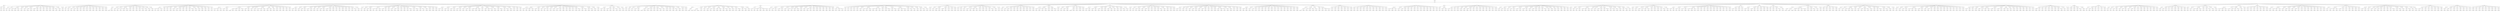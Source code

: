 digraph {
"lev:3 0"->"lev:2 0"
"lev:2 0"->"lev:1 0"
"lev:2 0"->"lev:1 2"
"lev:2 0"->"lev:1 3"
"lev:2 0"->"lev:1 6"
"lev:1 0"->"lev:0 0"
"lev:1 0"->"lev:0 1"
"lev:1 0"->"lev:0 4"
"lev:1 0"->"lev:0 5"
"lev:1 0"->"lev:0 7"
"lev:1 0"->"lev:0 11"
"lev:1 0"->"lev:0 13"
"lev:1 0"->"lev:0 17"
"lev:1 0"->"lev:0 18"
"lev:1 0"->"lev:0 19"
"lev:1 0"->"lev:0 20"
"lev:1 0"->"lev:0 32"
"lev:1 0"->"lev:0 36"
"lev:1 2"->"lev:0 2"
"lev:1 2"->"lev:0 8"
"lev:1 2"->"lev:0 10"
"lev:1 2"->"lev:0 15"
"lev:1 2"->"lev:0 16"
"lev:1 2"->"lev:0 25"
"lev:1 2"->"lev:0 28"
"lev:1 2"->"lev:0 43"
"lev:1 2"->"lev:0 47"
"lev:1 2"->"lev:0 61"
"lev:1 2"->"lev:0 70"
"lev:1 2"->"lev:0 96"
"lev:1 2"->"lev:0 102"
"lev:1 2"->"lev:0 104"
"lev:1 2"->"lev:0 133"
"lev:1 2"->"lev:0 145"
"lev:1 3"->"lev:0 3"
"lev:1 3"->"lev:0 21"
"lev:1 3"->"lev:0 26"
"lev:1 3"->"lev:0 30"
"lev:1 3"->"lev:0 33"
"lev:1 3"->"lev:0 40"
"lev:1 3"->"lev:0 41"
"lev:1 3"->"lev:0 45"
"lev:1 3"->"lev:0 54"
"lev:1 3"->"lev:0 92"
"lev:1 3"->"lev:0 98"
"lev:1 3"->"lev:0 121"
"lev:1 3"->"lev:0 131"
"lev:1 3"->"lev:0 212"
"lev:1 3"->"lev:0 305"
"lev:1 3"->"lev:0 355"
"lev:1 6"->"lev:0 6"
"lev:1 6"->"lev:0 14"
"lev:1 6"->"lev:0 35"
"lev:1 6"->"lev:0 46"
"lev:1 6"->"lev:0 107"
"lev:1 6"->"lev:0 137"
"lev:1 6"->"lev:0 138"
"lev:1 6"->"lev:0 141"
"lev:1 6"->"lev:0 160"
"lev:1 6"->"lev:0 247"
"lev:1 6"->"lev:0 348"
"lev:1 6"->"lev:0 385"
"lev:0 0"->"lev:-1 0"
"lev:0 0"->"lev:-1 24"
"lev:0 1"->"lev:-1 1"
"lev:0 1"->"lev:-1 9"
"lev:0 1"->"lev:-1 59"
"lev:0 1"->"lev:-1 132"
"lev:0 1"->"lev:-1 146"
"lev:0 1"->"lev:-1 275"
"lev:0 1"->"lev:-1 378"
"lev:0 1"->"lev:-1 423"
"lev:0 1"->"lev:-1 487"
"lev:0 1"->"lev:-1 499"
"lev:0 1"->"lev:-1 531"
"lev:0 1"->"lev:-1 533"
"lev:0 1"->"lev:-1 546"
"lev:0 1"->"lev:-1 613"
"lev:0 4"->"lev:-1 4"
"lev:0 4"->"lev:-1 22"
"lev:0 4"->"lev:-1 62"
"lev:0 4"->"lev:-1 129"
"lev:0 4"->"lev:-1 148"
"lev:0 4"->"lev:-1 158"
"lev:0 4"->"lev:-1 162"
"lev:0 4"->"lev:-1 284"
"lev:0 4"->"lev:-1 310"
"lev:0 4"->"lev:-1 357"
"lev:0 4"->"lev:-1 508"
"lev:0 4"->"lev:-1 515"
"lev:0 4"->"lev:-1 620"
"lev:0 5"->"lev:-1 5"
"lev:0 5"->"lev:-1 23"
"lev:0 5"->"lev:-1 44"
"lev:0 5"->"lev:-1 144"
"lev:0 5"->"lev:-1 150"
"lev:0 5"->"lev:-1 237"
"lev:0 5"->"lev:-1 435"
"lev:0 5"->"lev:-1 461"
"lev:0 5"->"lev:-1 561"
"lev:0 5"->"lev:-1 608"
"lev:0 5"->"lev:-1 667"
"lev:0 7"->"lev:-1 7"
"lev:0 7"->"lev:-1 93"
"lev:0 7"->"lev:-1 174"
"lev:0 7"->"lev:-1 183"
"lev:0 7"->"lev:-1 218"
"lev:0 7"->"lev:-1 242"
"lev:0 7"->"lev:-1 262"
"lev:0 7"->"lev:-1 300"
"lev:0 7"->"lev:-1 341"
"lev:0 7"->"lev:-1 424"
"lev:0 7"->"lev:-1 462"
"lev:0 7"->"lev:-1 602"
"lev:0 7"->"lev:-1 678"
"lev:0 7"->"lev:-1 702"
"lev:0 7"->"lev:-1 711"
"lev:0 11"->"lev:-1 11"
"lev:0 11"->"lev:-1 52"
"lev:0 11"->"lev:-1 55"
"lev:0 11"->"lev:-1 88"
"lev:0 11"->"lev:-1 151"
"lev:0 11"->"lev:-1 175"
"lev:0 11"->"lev:-1 210"
"lev:0 11"->"lev:-1 286"
"lev:0 11"->"lev:-1 320"
"lev:0 11"->"lev:-1 618"
"lev:0 11"->"lev:-1 622"
"lev:0 11"->"lev:-1 651"
"lev:0 11"->"lev:-1 759"
"lev:0 11"->"lev:-1 792"
"lev:0 13"->"lev:-1 13"
"lev:0 13"->"lev:-1 80"
"lev:0 13"->"lev:-1 99"
"lev:0 13"->"lev:-1 118"
"lev:0 13"->"lev:-1 154"
"lev:0 13"->"lev:-1 179"
"lev:0 13"->"lev:-1 215"
"lev:0 13"->"lev:-1 287"
"lev:0 13"->"lev:-1 450"
"lev:0 13"->"lev:-1 470"
"lev:0 13"->"lev:-1 577"
"lev:0 13"->"lev:-1 593"
"lev:0 13"->"lev:-1 628"
"lev:0 13"->"lev:-1 647"
"lev:0 13"->"lev:-1 725"
"lev:0 13"->"lev:-1 781"
"lev:0 17"->"lev:-1 17"
"lev:0 17"->"lev:-1 65"
"lev:0 17"->"lev:-1 69"
"lev:0 17"->"lev:-1 74"
"lev:0 17"->"lev:-1 83"
"lev:0 17"->"lev:-1 85"
"lev:0 17"->"lev:-1 106"
"lev:0 17"->"lev:-1 155"
"lev:0 17"->"lev:-1 184"
"lev:0 17"->"lev:-1 233"
"lev:0 17"->"lev:-1 274"
"lev:0 17"->"lev:-1 314"
"lev:0 17"->"lev:-1 315"
"lev:0 17"->"lev:-1 458"
"lev:0 17"->"lev:-1 523"
"lev:0 17"->"lev:-1 589"
"lev:0 17"->"lev:-1 643"
"lev:0 18"->"lev:-1 18"
"lev:0 18"->"lev:-1 49"
"lev:0 18"->"lev:-1 60"
"lev:0 18"->"lev:-1 76"
"lev:0 18"->"lev:-1 115"
"lev:0 18"->"lev:-1 159"
"lev:0 18"->"lev:-1 165"
"lev:0 18"->"lev:-1 216"
"lev:0 18"->"lev:-1 239"
"lev:0 18"->"lev:-1 323"
"lev:0 18"->"lev:-1 332"
"lev:0 18"->"lev:-1 410"
"lev:0 18"->"lev:-1 545"
"lev:0 18"->"lev:-1 572"
"lev:0 18"->"lev:-1 626"
"lev:0 18"->"lev:-1 703"
"lev:0 19"->"lev:-1 19"
"lev:0 19"->"lev:-1 38"
"lev:0 19"->"lev:-1 63"
"lev:0 19"->"lev:-1 79"
"lev:0 19"->"lev:-1 81"
"lev:0 19"->"lev:-1 112"
"lev:0 19"->"lev:-1 164"
"lev:0 19"->"lev:-1 177"
"lev:0 19"->"lev:-1 388"
"lev:0 19"->"lev:-1 403"
"lev:0 19"->"lev:-1 455"
"lev:0 19"->"lev:-1 477"
"lev:0 19"->"lev:-1 493"
"lev:0 19"->"lev:-1 542"
"lev:0 19"->"lev:-1 588"
"lev:0 19"->"lev:-1 597"
"lev:0 19"->"lev:-1 641"
"lev:0 20"->"lev:-1 20"
"lev:0 20"->"lev:-1 29"
"lev:0 20"->"lev:-1 257"
"lev:0 20"->"lev:-1 476"
"lev:0 20"->"lev:-1 479"
"lev:0 32"->"lev:-1 32"
"lev:0 32"->"lev:-1 39"
"lev:0 32"->"lev:-1 111"
"lev:0 32"->"lev:-1 124"
"lev:0 32"->"lev:-1 157"
"lev:0 32"->"lev:-1 180"
"lev:0 32"->"lev:-1 190"
"lev:0 32"->"lev:-1 198"
"lev:0 32"->"lev:-1 211"
"lev:0 32"->"lev:-1 236"
"lev:0 32"->"lev:-1 261"
"lev:0 32"->"lev:-1 346"
"lev:0 32"->"lev:-1 350"
"lev:0 32"->"lev:-1 726"
"lev:0 32"->"lev:-1 733"
"lev:0 36"->"lev:-1 36"
"lev:0 36"->"lev:-1 94"
"lev:0 36"->"lev:-1 147"
"lev:0 36"->"lev:-1 189"
"lev:0 36"->"lev:-1 241"
"lev:0 36"->"lev:-1 329"
"lev:0 36"->"lev:-1 339"
"lev:0 36"->"lev:-1 405"
"lev:0 36"->"lev:-1 437"
"lev:0 36"->"lev:-1 471"
"lev:0 36"->"lev:-1 516"
"lev:0 36"->"lev:-1 673"
"lev:0 2"->"lev:-1 2"
"lev:0 2"->"lev:-1 51"
"lev:0 8"->"lev:-1 8"
"lev:0 8"->"lev:-1 113"
"lev:0 8"->"lev:-1 125"
"lev:0 8"->"lev:-1 201"
"lev:0 8"->"lev:-1 204"
"lev:0 8"->"lev:-1 219"
"lev:0 8"->"lev:-1 253"
"lev:0 8"->"lev:-1 270"
"lev:0 8"->"lev:-1 276"
"lev:0 8"->"lev:-1 328"
"lev:0 8"->"lev:-1 330"
"lev:0 8"->"lev:-1 387"
"lev:0 8"->"lev:-1 536"
"lev:0 8"->"lev:-1 553"
"lev:0 8"->"lev:-1 595"
"lev:0 8"->"lev:-1 698"
"lev:0 8"->"lev:-1 727"
"lev:0 10"->"lev:-1 10"
"lev:0 10"->"lev:-1 12"
"lev:0 10"->"lev:-1 34"
"lev:0 10"->"lev:-1 110"
"lev:0 10"->"lev:-1 143"
"lev:0 10"->"lev:-1 169"
"lev:0 10"->"lev:-1 224"
"lev:0 10"->"lev:-1 232"
"lev:0 10"->"lev:-1 249"
"lev:0 10"->"lev:-1 256"
"lev:0 10"->"lev:-1 278"
"lev:0 10"->"lev:-1 283"
"lev:0 10"->"lev:-1 304"
"lev:0 10"->"lev:-1 344"
"lev:0 10"->"lev:-1 364"
"lev:0 10"->"lev:-1 384"
"lev:0 10"->"lev:-1 431"
"lev:0 15"->"lev:-1 15"
"lev:0 15"->"lev:-1 37"
"lev:0 15"->"lev:-1 365"
"lev:0 15"->"lev:-1 395"
"lev:0 15"->"lev:-1 473"
"lev:0 15"->"lev:-1 483"
"lev:0 15"->"lev:-1 601"
"lev:0 16"->"lev:-1 16"
"lev:0 16"->"lev:-1 68"
"lev:0 16"->"lev:-1 101"
"lev:0 16"->"lev:-1 191"
"lev:0 16"->"lev:-1 192"
"lev:0 16"->"lev:-1 245"
"lev:0 16"->"lev:-1 393"
"lev:0 16"->"lev:-1 415"
"lev:0 16"->"lev:-1 418"
"lev:0 16"->"lev:-1 544"
"lev:0 16"->"lev:-1 724"
"lev:0 25"->"lev:-1 25"
"lev:0 25"->"lev:-1 73"
"lev:0 25"->"lev:-1 391"
"lev:0 25"->"lev:-1 480"
"lev:0 25"->"lev:-1 550"
"lev:0 25"->"lev:-1 600"
"lev:0 25"->"lev:-1 606"
"lev:0 25"->"lev:-1 663"
"lev:0 25"->"lev:-1 716"
"lev:0 25"->"lev:-1 795"
"lev:0 28"->"lev:-1 28"
"lev:0 28"->"lev:-1 228"
"lev:0 28"->"lev:-1 503"
"lev:0 28"->"lev:-1 583"
"lev:0 43"->"lev:-1 43"
"lev:0 43"->"lev:-1 64"
"lev:0 43"->"lev:-1 209"
"lev:0 43"->"lev:-1 235"
"lev:0 43"->"lev:-1 372"
"lev:0 43"->"lev:-1 655"
"lev:0 43"->"lev:-1 762"
"lev:0 47"->"lev:-1 47"
"lev:0 47"->"lev:-1 203"
"lev:0 47"->"lev:-1 220"
"lev:0 47"->"lev:-1 363"
"lev:0 47"->"lev:-1 488"
"lev:0 47"->"lev:-1 570"
"lev:0 47"->"lev:-1 573"
"lev:0 47"->"lev:-1 610"
"lev:0 47"->"lev:-1 777"
"lev:0 61"->"lev:-1 61"
"lev:0 61"->"lev:-1 71"
"lev:0 61"->"lev:-1 75"
"lev:0 61"->"lev:-1 208"
"lev:0 61"->"lev:-1 289"
"lev:0 61"->"lev:-1 312"
"lev:0 61"->"lev:-1 463"
"lev:0 61"->"lev:-1 587"
"lev:0 61"->"lev:-1 594"
"lev:0 61"->"lev:-1 675"
"lev:0 61"->"lev:-1 750"
"lev:0 61"->"lev:-1 763"
"lev:0 70"->"lev:-1 70"
"lev:0 70"->"lev:-1 130"
"lev:0 70"->"lev:-1 176"
"lev:0 70"->"lev:-1 252"
"lev:0 70"->"lev:-1 292"
"lev:0 70"->"lev:-1 313"
"lev:0 70"->"lev:-1 361"
"lev:0 70"->"lev:-1 377"
"lev:0 70"->"lev:-1 381"
"lev:0 70"->"lev:-1 386"
"lev:0 70"->"lev:-1 448"
"lev:0 70"->"lev:-1 505"
"lev:0 70"->"lev:-1 566"
"lev:0 70"->"lev:-1 574"
"lev:0 70"->"lev:-1 585"
"lev:0 70"->"lev:-1 623"
"lev:0 96"->"lev:-1 96"
"lev:0 96"->"lev:-1 123"
"lev:0 96"->"lev:-1 170"
"lev:0 96"->"lev:-1 221"
"lev:0 96"->"lev:-1 293"
"lev:0 96"->"lev:-1 294"
"lev:0 96"->"lev:-1 333"
"lev:0 96"->"lev:-1 382"
"lev:0 96"->"lev:-1 401"
"lev:0 96"->"lev:-1 413"
"lev:0 96"->"lev:-1 426"
"lev:0 96"->"lev:-1 529"
"lev:0 96"->"lev:-1 552"
"lev:0 96"->"lev:-1 562"
"lev:0 96"->"lev:-1 632"
"lev:0 96"->"lev:-1 635"
"lev:0 102"->"lev:-1 102"
"lev:0 102"->"lev:-1 178"
"lev:0 102"->"lev:-1 412"
"lev:0 102"->"lev:-1 691"
"lev:0 102"->"lev:-1 705"
"lev:0 104"->"lev:-1 104"
"lev:0 104"->"lev:-1 200"
"lev:0 104"->"lev:-1 353"
"lev:0 104"->"lev:-1 563"
"lev:0 104"->"lev:-1 568"
"lev:0 104"->"lev:-1 621"
"lev:0 104"->"lev:-1 689"
"lev:0 133"->"lev:-1 133"
"lev:0 133"->"lev:-1 168"
"lev:0 133"->"lev:-1 234"
"lev:0 133"->"lev:-1 273"
"lev:0 133"->"lev:-1 298"
"lev:0 133"->"lev:-1 311"
"lev:0 133"->"lev:-1 430"
"lev:0 133"->"lev:-1 557"
"lev:0 133"->"lev:-1 639"
"lev:0 133"->"lev:-1 743"
"lev:0 133"->"lev:-1 760"
"lev:0 145"->"lev:-1 145"
"lev:0 145"->"lev:-1 182"
"lev:0 145"->"lev:-1 225"
"lev:0 145"->"lev:-1 326"
"lev:0 145"->"lev:-1 327"
"lev:0 145"->"lev:-1 406"
"lev:0 145"->"lev:-1 422"
"lev:0 145"->"lev:-1 457"
"lev:0 145"->"lev:-1 525"
"lev:0 145"->"lev:-1 633"
"lev:0 145"->"lev:-1 670"
"lev:0 145"->"lev:-1 672"
"lev:0 145"->"lev:-1 773"
"lev:0 3"->"lev:-1 3"
"lev:0 3"->"lev:-1 149"
"lev:0 21"->"lev:-1 21"
"lev:0 21"->"lev:-1 42"
"lev:0 21"->"lev:-1 108"
"lev:0 21"->"lev:-1 325"
"lev:0 21"->"lev:-1 380"
"lev:0 21"->"lev:-1 383"
"lev:0 21"->"lev:-1 441"
"lev:0 21"->"lev:-1 445"
"lev:0 21"->"lev:-1 528"
"lev:0 21"->"lev:-1 582"
"lev:0 21"->"lev:-1 592"
"lev:0 21"->"lev:-1 644"
"lev:0 21"->"lev:-1 707"
"lev:0 21"->"lev:-1 766"
"lev:0 26"->"lev:-1 26"
"lev:0 26"->"lev:-1 67"
"lev:0 26"->"lev:-1 72"
"lev:0 26"->"lev:-1 87"
"lev:0 26"->"lev:-1 120"
"lev:0 26"->"lev:-1 126"
"lev:0 26"->"lev:-1 163"
"lev:0 26"->"lev:-1 186"
"lev:0 26"->"lev:-1 222"
"lev:0 26"->"lev:-1 307"
"lev:0 26"->"lev:-1 319"
"lev:0 26"->"lev:-1 396"
"lev:0 26"->"lev:-1 513"
"lev:0 26"->"lev:-1 518"
"lev:0 26"->"lev:-1 560"
"lev:0 26"->"lev:-1 653"
"lev:0 26"->"lev:-1 767"
"lev:0 30"->"lev:-1 30"
"lev:0 30"->"lev:-1 53"
"lev:0 30"->"lev:-1 78"
"lev:0 30"->"lev:-1 89"
"lev:0 30"->"lev:-1 97"
"lev:0 30"->"lev:-1 134"
"lev:0 30"->"lev:-1 139"
"lev:0 30"->"lev:-1 343"
"lev:0 30"->"lev:-1 379"
"lev:0 30"->"lev:-1 466"
"lev:0 30"->"lev:-1 496"
"lev:0 30"->"lev:-1 522"
"lev:0 30"->"lev:-1 744"
"lev:0 33"->"lev:-1 33"
"lev:0 33"->"lev:-1 103"
"lev:0 33"->"lev:-1 109"
"lev:0 33"->"lev:-1 152"
"lev:0 33"->"lev:-1 196"
"lev:0 33"->"lev:-1 230"
"lev:0 33"->"lev:-1 306"
"lev:0 33"->"lev:-1 571"
"lev:0 33"->"lev:-1 605"
"lev:0 40"->"lev:-1 40"
"lev:0 40"->"lev:-1 48"
"lev:0 40"->"lev:-1 117"
"lev:0 40"->"lev:-1 194"
"lev:0 40"->"lev:-1 197"
"lev:0 40"->"lev:-1 227"
"lev:0 40"->"lev:-1 244"
"lev:0 40"->"lev:-1 263"
"lev:0 40"->"lev:-1 485"
"lev:0 40"->"lev:-1 494"
"lev:0 40"->"lev:-1 548"
"lev:0 40"->"lev:-1 581"
"lev:0 40"->"lev:-1 748"
"lev:0 40"->"lev:-1 774"
"lev:0 40"->"lev:-1 780"
"lev:0 41"->"lev:-1 41"
"lev:0 41"->"lev:-1 392"
"lev:0 41"->"lev:-1 717"
"lev:0 45"->"lev:-1 45"
"lev:0 45"->"lev:-1 296"
"lev:0 45"->"lev:-1 521"
"lev:0 45"->"lev:-1 603"
"lev:0 45"->"lev:-1 658"
"lev:0 45"->"lev:-1 695"
"lev:0 54"->"lev:-1 54"
"lev:0 54"->"lev:-1 105"
"lev:0 54"->"lev:-1 352"
"lev:0 54"->"lev:-1 511"
"lev:0 92"->"lev:-1 92"
"lev:0 92"->"lev:-1 135"
"lev:0 92"->"lev:-1 185"
"lev:0 92"->"lev:-1 345"
"lev:0 92"->"lev:-1 447"
"lev:0 92"->"lev:-1 761"
"lev:0 98"->"lev:-1 98"
"lev:0 98"->"lev:-1 264"
"lev:0 98"->"lev:-1 351"
"lev:0 98"->"lev:-1 527"
"lev:0 98"->"lev:-1 586"
"lev:0 121"->"lev:-1 121"
"lev:0 121"->"lev:-1 214"
"lev:0 121"->"lev:-1 238"
"lev:0 121"->"lev:-1 240"
"lev:0 121"->"lev:-1 277"
"lev:0 121"->"lev:-1 297"
"lev:0 121"->"lev:-1 340"
"lev:0 121"->"lev:-1 439"
"lev:0 121"->"lev:-1 460"
"lev:0 121"->"lev:-1 619"
"lev:0 121"->"lev:-1 683"
"lev:0 121"->"lev:-1 787"
"lev:0 131"->"lev:-1 131"
"lev:0 131"->"lev:-1 153"
"lev:0 131"->"lev:-1 202"
"lev:0 131"->"lev:-1 207"
"lev:0 131"->"lev:-1 229"
"lev:0 131"->"lev:-1 290"
"lev:0 131"->"lev:-1 374"
"lev:0 131"->"lev:-1 530"
"lev:0 131"->"lev:-1 555"
"lev:0 131"->"lev:-1 642"
"lev:0 131"->"lev:-1 664"
"lev:0 131"->"lev:-1 676"
"lev:0 131"->"lev:-1 709"
"lev:0 131"->"lev:-1 713"
"lev:0 131"->"lev:-1 722"
"lev:0 131"->"lev:-1 740"
"lev:0 131"->"lev:-1 794"
"lev:0 212"->"lev:-1 212"
"lev:0 212"->"lev:-1 223"
"lev:0 212"->"lev:-1 266"
"lev:0 212"->"lev:-1 369"
"lev:0 212"->"lev:-1 407"
"lev:0 212"->"lev:-1 408"
"lev:0 212"->"lev:-1 434"
"lev:0 212"->"lev:-1 449"
"lev:0 212"->"lev:-1 478"
"lev:0 212"->"lev:-1 489"
"lev:0 212"->"lev:-1 543"
"lev:0 212"->"lev:-1 598"
"lev:0 212"->"lev:-1 609"
"lev:0 212"->"lev:-1 668"
"lev:0 212"->"lev:-1 715"
"lev:0 212"->"lev:-1 757"
"lev:0 305"->"lev:-1 305"
"lev:0 305"->"lev:-1 427"
"lev:0 305"->"lev:-1 432"
"lev:0 305"->"lev:-1 454"
"lev:0 305"->"lev:-1 500"
"lev:0 305"->"lev:-1 538"
"lev:0 305"->"lev:-1 580"
"lev:0 305"->"lev:-1 718"
"lev:0 305"->"lev:-1 754"
"lev:0 355"->"lev:-1 355"
"lev:0 355"->"lev:-1 398"
"lev:0 355"->"lev:-1 657"
"lev:0 355"->"lev:-1 688"
"lev:0 6"->"lev:-1 6"
"lev:0 6"->"lev:-1 56"
"lev:0 6"->"lev:-1 82"
"lev:0 6"->"lev:-1 114"
"lev:0 6"->"lev:-1 140"
"lev:0 6"->"lev:-1 331"
"lev:0 14"->"lev:-1 14"
"lev:0 14"->"lev:-1 27"
"lev:0 14"->"lev:-1 31"
"lev:0 14"->"lev:-1 50"
"lev:0 14"->"lev:-1 86"
"lev:0 14"->"lev:-1 91"
"lev:0 14"->"lev:-1 205"
"lev:0 14"->"lev:-1 475"
"lev:0 14"->"lev:-1 535"
"lev:0 14"->"lev:-1 539"
"lev:0 14"->"lev:-1 554"
"lev:0 14"->"lev:-1 612"
"lev:0 14"->"lev:-1 693"
"lev:0 14"->"lev:-1 729"
"lev:0 35"->"lev:-1 35"
"lev:0 35"->"lev:-1 66"
"lev:0 35"->"lev:-1 77"
"lev:0 35"->"lev:-1 318"
"lev:0 35"->"lev:-1 495"
"lev:0 35"->"lev:-1 558"
"lev:0 35"->"lev:-1 646"
"lev:0 35"->"lev:-1 660"
"lev:0 46"->"lev:-1 46"
"lev:0 46"->"lev:-1 127"
"lev:0 46"->"lev:-1 136"
"lev:0 46"->"lev:-1 213"
"lev:0 46"->"lev:-1 246"
"lev:0 46"->"lev:-1 367"
"lev:0 46"->"lev:-1 791"
"lev:0 107"->"lev:-1 107"
"lev:0 107"->"lev:-1 172"
"lev:0 107"->"lev:-1 259"
"lev:0 107"->"lev:-1 674"
"lev:0 107"->"lev:-1 710"
"lev:0 137"->"lev:-1 137"
"lev:0 137"->"lev:-1 421"
"lev:0 137"->"lev:-1 440"
"lev:0 137"->"lev:-1 452"
"lev:0 137"->"lev:-1 576"
"lev:0 137"->"lev:-1 579"
"lev:0 137"->"lev:-1 629"
"lev:0 138"->"lev:-1 138"
"lev:0 138"->"lev:-1 195"
"lev:0 138"->"lev:-1 251"
"lev:0 138"->"lev:-1 255"
"lev:0 138"->"lev:-1 258"
"lev:0 138"->"lev:-1 397"
"lev:0 138"->"lev:-1 444"
"lev:0 138"->"lev:-1 578"
"lev:0 138"->"lev:-1 591"
"lev:0 138"->"lev:-1 682"
"lev:0 138"->"lev:-1 690"
"lev:0 138"->"lev:-1 697"
"lev:0 138"->"lev:-1 700"
"lev:0 138"->"lev:-1 790"
"lev:0 141"->"lev:-1 141"
"lev:0 141"->"lev:-1 161"
"lev:0 141"->"lev:-1 173"
"lev:0 141"->"lev:-1 181"
"lev:0 141"->"lev:-1 199"
"lev:0 141"->"lev:-1 358"
"lev:0 141"->"lev:-1 399"
"lev:0 141"->"lev:-1 782"
"lev:0 160"->"lev:-1 160"
"lev:0 160"->"lev:-1 187"
"lev:0 160"->"lev:-1 281"
"lev:0 160"->"lev:-1 282"
"lev:0 160"->"lev:-1 285"
"lev:0 160"->"lev:-1 301"
"lev:0 160"->"lev:-1 338"
"lev:0 160"->"lev:-1 474"
"lev:0 160"->"lev:-1 482"
"lev:0 160"->"lev:-1 520"
"lev:0 160"->"lev:-1 537"
"lev:0 160"->"lev:-1 547"
"lev:0 160"->"lev:-1 758"
"lev:0 247"->"lev:-1 247"
"lev:0 247"->"lev:-1 254"
"lev:0 247"->"lev:-1 371"
"lev:0 247"->"lev:-1 402"
"lev:0 247"->"lev:-1 501"
"lev:0 247"->"lev:-1 567"
"lev:0 247"->"lev:-1 696"
"lev:0 348"->"lev:-1 348"
"lev:0 348"->"lev:-1 368"
"lev:0 348"->"lev:-1 429"
"lev:0 348"->"lev:-1 472"
"lev:0 348"->"lev:-1 559"
"lev:0 348"->"lev:-1 735"
"lev:0 348"->"lev:-1 770"
"lev:0 348"->"lev:-1 776"
"lev:0 385"->"lev:-1 385"
"lev:0 385"->"lev:-1 404"
"lev:0 385"->"lev:-1 425"
"lev:0 385"->"lev:-1 436"
"lev:0 385"->"lev:-1 517"
"lev:0 385"->"lev:-1 526"
"lev:0 385"->"lev:-1 630"
"lev:0 385"->"lev:-1 680"
"lev:0 385"->"lev:-1 793"
"lev:-1 0"->"lev:-2 0"
"lev:-1 24"->"lev:-2 24"
"lev:-1 1"->"lev:-2 1"
"lev:-1 9"->"lev:-2 9"
"lev:-1 59"->"lev:-2 59"
"lev:-1 59"->"lev:-2 438"
"lev:-1 59"->"lev:-2 451"
"lev:-1 132"->"lev:-2 132"
"lev:-1 146"->"lev:-2 146"
"lev:-1 275"->"lev:-2 275"
"lev:-1 275"->"lev:-2 295"
"lev:-1 378"->"lev:-2 378"
"lev:-1 378"->"lev:-2 645"
"lev:-1 423"->"lev:-2 423"
"lev:-1 487"->"lev:-2 487"
"lev:-1 499"->"lev:-2 499"
"lev:-1 531"->"lev:-2 531"
"lev:-1 533"->"lev:-2 533"
"lev:-1 533"->"lev:-2 764"
"lev:-1 546"->"lev:-2 546"
"lev:-1 613"->"lev:-2 613"
"lev:-1 4"->"lev:-2 4"
"lev:-1 22"->"lev:-2 22"
"lev:-1 62"->"lev:-2 62"
"lev:-1 129"->"lev:-2 129"
"lev:-1 129"->"lev:-2 265"
"lev:-1 148"->"lev:-2 148"
"lev:-1 158"->"lev:-2 158"
"lev:-1 162"->"lev:-2 162"
"lev:-1 284"->"lev:-2 284"
"lev:-1 310"->"lev:-2 310"
"lev:-1 357"->"lev:-2 357"
"lev:-1 508"->"lev:-2 508"
"lev:-1 515"->"lev:-2 515"
"lev:-1 620"->"lev:-2 620"
"lev:-1 5"->"lev:-2 5"
"lev:-1 23"->"lev:-2 23"
"lev:-1 44"->"lev:-2 44"
"lev:-1 144"->"lev:-2 144"
"lev:-1 144"->"lev:-2 267"
"lev:-1 144"->"lev:-2 324"
"lev:-1 150"->"lev:-2 150"
"lev:-1 237"->"lev:-2 237"
"lev:-1 435"->"lev:-2 435"
"lev:-1 461"->"lev:-2 461"
"lev:-1 461"->"lev:-2 679"
"lev:-1 561"->"lev:-2 561"
"lev:-1 608"->"lev:-2 608"
"lev:-1 667"->"lev:-2 667"
"lev:-1 7"->"lev:-2 7"
"lev:-1 7"->"lev:-2 122"
"lev:-1 7"->"lev:-2 701"
"lev:-1 93"->"lev:-2 93"
"lev:-1 174"->"lev:-2 174"
"lev:-1 183"->"lev:-2 183"
"lev:-1 218"->"lev:-2 218"
"lev:-1 242"->"lev:-2 242"
"lev:-1 242"->"lev:-2 708"
"lev:-1 262"->"lev:-2 262"
"lev:-1 300"->"lev:-2 300"
"lev:-1 341"->"lev:-2 341"
"lev:-1 341"->"lev:-2 400"
"lev:-1 424"->"lev:-2 424"
"lev:-1 462"->"lev:-2 462"
"lev:-1 602"->"lev:-2 602"
"lev:-1 678"->"lev:-2 678"
"lev:-1 702"->"lev:-2 702"
"lev:-1 711"->"lev:-2 711"
"lev:-1 11"->"lev:-2 11"
"lev:-1 11"->"lev:-2 84"
"lev:-1 11"->"lev:-2 128"
"lev:-1 52"->"lev:-2 52"
"lev:-1 52"->"lev:-2 607"
"lev:-1 55"->"lev:-2 55"
"lev:-1 55"->"lev:-2 156"
"lev:-1 55"->"lev:-2 302"
"lev:-1 55"->"lev:-2 468"
"lev:-1 88"->"lev:-2 88"
"lev:-1 88"->"lev:-2 356"
"lev:-1 151"->"lev:-2 151"
"lev:-1 175"->"lev:-2 175"
"lev:-1 210"->"lev:-2 210"
"lev:-1 210"->"lev:-2 231"
"lev:-1 210"->"lev:-2 502"
"lev:-1 286"->"lev:-2 286"
"lev:-1 286"->"lev:-2 288"
"lev:-1 320"->"lev:-2 320"
"lev:-1 618"->"lev:-2 618"
"lev:-1 622"->"lev:-2 622"
"lev:-1 651"->"lev:-2 651"
"lev:-1 759"->"lev:-2 759"
"lev:-1 792"->"lev:-2 792"
"lev:-1 13"->"lev:-2 13"
"lev:-1 13"->"lev:-2 337"
"lev:-1 80"->"lev:-2 80"
"lev:-1 99"->"lev:-2 99"
"lev:-1 99"->"lev:-2 785"
"lev:-1 118"->"lev:-2 118"
"lev:-1 118"->"lev:-2 486"
"lev:-1 154"->"lev:-2 154"
"lev:-1 179"->"lev:-2 179"
"lev:-1 215"->"lev:-2 215"
"lev:-1 215"->"lev:-2 504"
"lev:-1 287"->"lev:-2 287"
"lev:-1 287"->"lev:-2 303"
"lev:-1 450"->"lev:-2 450"
"lev:-1 470"->"lev:-2 470"
"lev:-1 577"->"lev:-2 577"
"lev:-1 593"->"lev:-2 593"
"lev:-1 628"->"lev:-2 628"
"lev:-1 647"->"lev:-2 647"
"lev:-1 725"->"lev:-2 725"
"lev:-1 725"->"lev:-2 746"
"lev:-1 781"->"lev:-2 781"
"lev:-1 17"->"lev:-2 17"
"lev:-1 65"->"lev:-2 65"
"lev:-1 69"->"lev:-2 69"
"lev:-1 69"->"lev:-2 569"
"lev:-1 74"->"lev:-2 74"
"lev:-1 74"->"lev:-2 100"
"lev:-1 74"->"lev:-2 260"
"lev:-1 83"->"lev:-2 83"
"lev:-1 83"->"lev:-2 217"
"lev:-1 85"->"lev:-2 85"
"lev:-1 106"->"lev:-2 106"
"lev:-1 155"->"lev:-2 155"
"lev:-1 155"->"lev:-2 669"
"lev:-1 184"->"lev:-2 184"
"lev:-1 233"->"lev:-2 233"
"lev:-1 274"->"lev:-2 274"
"lev:-1 274"->"lev:-2 614"
"lev:-1 314"->"lev:-2 314"
"lev:-1 314"->"lev:-2 616"
"lev:-1 315"->"lev:-2 315"
"lev:-1 315"->"lev:-2 771"
"lev:-1 458"->"lev:-2 458"
"lev:-1 523"->"lev:-2 523"
"lev:-1 589"->"lev:-2 589"
"lev:-1 643"->"lev:-2 643"
"lev:-1 18"->"lev:-2 18"
"lev:-1 18"->"lev:-2 317"
"lev:-1 49"->"lev:-2 49"
"lev:-1 49"->"lev:-2 57"
"lev:-1 60"->"lev:-2 60"
"lev:-1 60"->"lev:-2 188"
"lev:-1 76"->"lev:-2 76"
"lev:-1 76"->"lev:-2 347"
"lev:-1 115"->"lev:-2 115"
"lev:-1 159"->"lev:-2 159"
"lev:-1 159"->"lev:-2 409"
"lev:-1 165"->"lev:-2 165"
"lev:-1 165"->"lev:-2 268"
"lev:-1 165"->"lev:-2 654"
"lev:-1 216"->"lev:-2 216"
"lev:-1 239"->"lev:-2 239"
"lev:-1 239"->"lev:-2 248"
"lev:-1 239"->"lev:-2 687"
"lev:-1 323"->"lev:-2 323"
"lev:-1 332"->"lev:-2 332"
"lev:-1 332"->"lev:-2 634"
"lev:-1 410"->"lev:-2 410"
"lev:-1 410"->"lev:-2 534"
"lev:-1 545"->"lev:-2 545"
"lev:-1 572"->"lev:-2 572"
"lev:-1 626"->"lev:-2 626"
"lev:-1 703"->"lev:-2 703"
"lev:-1 19"->"lev:-2 19"
"lev:-1 38"->"lev:-2 38"
"lev:-1 38"->"lev:-2 360"
"lev:-1 38"->"lev:-2 564"
"lev:-1 63"->"lev:-2 63"
"lev:-1 63"->"lev:-2 394"
"lev:-1 79"->"lev:-2 79"
"lev:-1 81"->"lev:-2 81"
"lev:-1 81"->"lev:-2 119"
"lev:-1 112"->"lev:-2 112"
"lev:-1 164"->"lev:-2 164"
"lev:-1 177"->"lev:-2 177"
"lev:-1 177"->"lev:-2 467"
"lev:-1 388"->"lev:-2 388"
"lev:-1 403"->"lev:-2 403"
"lev:-1 455"->"lev:-2 455"
"lev:-1 477"->"lev:-2 477"
"lev:-1 493"->"lev:-2 493"
"lev:-1 493"->"lev:-2 749"
"lev:-1 542"->"lev:-2 542"
"lev:-1 542"->"lev:-2 684"
"lev:-1 588"->"lev:-2 588"
"lev:-1 588"->"lev:-2 662"
"lev:-1 597"->"lev:-2 597"
"lev:-1 641"->"lev:-2 641"
"lev:-1 20"->"lev:-2 20"
"lev:-1 20"->"lev:-2 484"
"lev:-1 29"->"lev:-2 29"
"lev:-1 29"->"lev:-2 788"
"lev:-1 257"->"lev:-2 257"
"lev:-1 257"->"lev:-2 775"
"lev:-1 476"->"lev:-2 476"
"lev:-1 479"->"lev:-2 479"
"lev:-1 32"->"lev:-2 32"
"lev:-1 39"->"lev:-2 39"
"lev:-1 111"->"lev:-2 111"
"lev:-1 124"->"lev:-2 124"
"lev:-1 124"->"lev:-2 269"
"lev:-1 157"->"lev:-2 157"
"lev:-1 180"->"lev:-2 180"
"lev:-1 180"->"lev:-2 206"
"lev:-1 190"->"lev:-2 190"
"lev:-1 198"->"lev:-2 198"
"lev:-1 198"->"lev:-2 797"
"lev:-1 211"->"lev:-2 211"
"lev:-1 236"->"lev:-2 236"
"lev:-1 261"->"lev:-2 261"
"lev:-1 346"->"lev:-2 346"
"lev:-1 346"->"lev:-2 730"
"lev:-1 350"->"lev:-2 350"
"lev:-1 726"->"lev:-2 726"
"lev:-1 733"->"lev:-2 733"
"lev:-1 36"->"lev:-2 36"
"lev:-1 94"->"lev:-2 94"
"lev:-1 94"->"lev:-2 271"
"lev:-1 147"->"lev:-2 147"
"lev:-1 189"->"lev:-2 189"
"lev:-1 241"->"lev:-2 241"
"lev:-1 241"->"lev:-2 692"
"lev:-1 329"->"lev:-2 329"
"lev:-1 329"->"lev:-2 490"
"lev:-1 339"->"lev:-2 339"
"lev:-1 339"->"lev:-2 665"
"lev:-1 405"->"lev:-2 405"
"lev:-1 437"->"lev:-2 437"
"lev:-1 471"->"lev:-2 471"
"lev:-1 471"->"lev:-2 565"
"lev:-1 516"->"lev:-2 516"
"lev:-1 516"->"lev:-2 637"
"lev:-1 673"->"lev:-2 673"
"lev:-1 2"->"lev:-2 2"
"lev:-1 51"->"lev:-2 51"
"lev:-1 51"->"lev:-2 90"
"lev:-1 51"->"lev:-2 250"
"lev:-1 51"->"lev:-2 428"
"lev:-1 51"->"lev:-2 540"
"lev:-1 8"->"lev:-2 8"
"lev:-1 113"->"lev:-2 113"
"lev:-1 113"->"lev:-2 712"
"lev:-1 125"->"lev:-2 125"
"lev:-1 125"->"lev:-2 342"
"lev:-1 201"->"lev:-2 201"
"lev:-1 204"->"lev:-2 204"
"lev:-1 219"->"lev:-2 219"
"lev:-1 219"->"lev:-2 226"
"lev:-1 219"->"lev:-2 596"
"lev:-1 253"->"lev:-2 253"
"lev:-1 270"->"lev:-2 270"
"lev:-1 276"->"lev:-2 276"
"lev:-1 276"->"lev:-2 734"
"lev:-1 328"->"lev:-2 328"
"lev:-1 330"->"lev:-2 330"
"lev:-1 387"->"lev:-2 387"
"lev:-1 536"->"lev:-2 536"
"lev:-1 553"->"lev:-2 553"
"lev:-1 595"->"lev:-2 595"
"lev:-1 698"->"lev:-2 698"
"lev:-1 727"->"lev:-2 727"
"lev:-1 727"->"lev:-2 769"
"lev:-1 727"->"lev:-2 772"
"lev:-1 10"->"lev:-2 10"
"lev:-1 12"->"lev:-2 12"
"lev:-1 34"->"lev:-2 34"
"lev:-1 110"->"lev:-2 110"
"lev:-1 143"->"lev:-2 143"
"lev:-1 169"->"lev:-2 169"
"lev:-1 224"->"lev:-2 224"
"lev:-1 224"->"lev:-2 272"
"lev:-1 224"->"lev:-2 650"
"lev:-1 232"->"lev:-2 232"
"lev:-1 232"->"lev:-2 624"
"lev:-1 232"->"lev:-2 742"
"lev:-1 249"->"lev:-2 249"
"lev:-1 256"->"lev:-2 256"
"lev:-1 256"->"lev:-2 786"
"lev:-1 278"->"lev:-2 278"
"lev:-1 278"->"lev:-2 316"
"lev:-1 283"->"lev:-2 283"
"lev:-1 283"->"lev:-2 584"
"lev:-1 283"->"lev:-2 753"
"lev:-1 304"->"lev:-2 304"
"lev:-1 304"->"lev:-2 755"
"lev:-1 344"->"lev:-2 344"
"lev:-1 364"->"lev:-2 364"
"lev:-1 384"->"lev:-2 384"
"lev:-1 384"->"lev:-2 510"
"lev:-1 431"->"lev:-2 431"
"lev:-1 15"->"lev:-2 15"
"lev:-1 37"->"lev:-2 37"
"lev:-1 365"->"lev:-2 365"
"lev:-1 365"->"lev:-2 783"
"lev:-1 395"->"lev:-2 395"
"lev:-1 395"->"lev:-2 627"
"lev:-1 473"->"lev:-2 473"
"lev:-1 483"->"lev:-2 483"
"lev:-1 601"->"lev:-2 601"
"lev:-1 16"->"lev:-2 16"
"lev:-1 68"->"lev:-2 68"
"lev:-1 101"->"lev:-2 101"
"lev:-1 191"->"lev:-2 191"
"lev:-1 192"->"lev:-2 192"
"lev:-1 192"->"lev:-2 359"
"lev:-1 192"->"lev:-2 541"
"lev:-1 245"->"lev:-2 245"
"lev:-1 393"->"lev:-2 393"
"lev:-1 415"->"lev:-2 415"
"lev:-1 418"->"lev:-2 418"
"lev:-1 418"->"lev:-2 524"
"lev:-1 544"->"lev:-2 544"
"lev:-1 724"->"lev:-2 724"
"lev:-1 25"->"lev:-2 25"
"lev:-1 73"->"lev:-2 73"
"lev:-1 391"->"lev:-2 391"
"lev:-1 391"->"lev:-2 728"
"lev:-1 480"->"lev:-2 480"
"lev:-1 550"->"lev:-2 550"
"lev:-1 600"->"lev:-2 600"
"lev:-1 606"->"lev:-2 606"
"lev:-1 663"->"lev:-2 663"
"lev:-1 716"->"lev:-2 716"
"lev:-1 795"->"lev:-2 795"
"lev:-1 28"->"lev:-2 28"
"lev:-1 228"->"lev:-2 228"
"lev:-1 228"->"lev:-2 719"
"lev:-1 228"->"lev:-2 756"
"lev:-1 503"->"lev:-2 503"
"lev:-1 583"->"lev:-2 583"
"lev:-1 583"->"lev:-2 737"
"lev:-1 43"->"lev:-2 43"
"lev:-1 64"->"lev:-2 64"
"lev:-1 209"->"lev:-2 209"
"lev:-1 209"->"lev:-2 699"
"lev:-1 235"->"lev:-2 235"
"lev:-1 372"->"lev:-2 372"
"lev:-1 655"->"lev:-2 655"
"lev:-1 762"->"lev:-2 762"
"lev:-1 47"->"lev:-2 47"
"lev:-1 47"->"lev:-2 549"
"lev:-1 203"->"lev:-2 203"
"lev:-1 203"->"lev:-2 551"
"lev:-1 220"->"lev:-2 220"
"lev:-1 220"->"lev:-2 459"
"lev:-1 363"->"lev:-2 363"
"lev:-1 488"->"lev:-2 488"
"lev:-1 488"->"lev:-2 509"
"lev:-1 570"->"lev:-2 570"
"lev:-1 573"->"lev:-2 573"
"lev:-1 610"->"lev:-2 610"
"lev:-1 610"->"lev:-2 745"
"lev:-1 777"->"lev:-2 777"
"lev:-1 61"->"lev:-2 61"
"lev:-1 71"->"lev:-2 71"
"lev:-1 75"->"lev:-2 75"
"lev:-1 75"->"lev:-2 469"
"lev:-1 208"->"lev:-2 208"
"lev:-1 289"->"lev:-2 289"
"lev:-1 289"->"lev:-2 443"
"lev:-1 312"->"lev:-2 312"
"lev:-1 463"->"lev:-2 463"
"lev:-1 587"->"lev:-2 587"
"lev:-1 587"->"lev:-2 640"
"lev:-1 594"->"lev:-2 594"
"lev:-1 675"->"lev:-2 675"
"lev:-1 750"->"lev:-2 750"
"lev:-1 763"->"lev:-2 763"
"lev:-1 70"->"lev:-2 70"
"lev:-1 70"->"lev:-2 116"
"lev:-1 130"->"lev:-2 130"
"lev:-1 176"->"lev:-2 176"
"lev:-1 252"->"lev:-2 252"
"lev:-1 292"->"lev:-2 292"
"lev:-1 292"->"lev:-2 453"
"lev:-1 313"->"lev:-2 313"
"lev:-1 361"->"lev:-2 361"
"lev:-1 361"->"lev:-2 615"
"lev:-1 377"->"lev:-2 377"
"lev:-1 381"->"lev:-2 381"
"lev:-1 386"->"lev:-2 386"
"lev:-1 448"->"lev:-2 448"
"lev:-1 448"->"lev:-2 638"
"lev:-1 448"->"lev:-2 736"
"lev:-1 505"->"lev:-2 505"
"lev:-1 566"->"lev:-2 566"
"lev:-1 574"->"lev:-2 574"
"lev:-1 585"->"lev:-2 585"
"lev:-1 623"->"lev:-2 623"
"lev:-1 96"->"lev:-2 96"
"lev:-1 96"->"lev:-2 506"
"lev:-1 123"->"lev:-2 123"
"lev:-1 170"->"lev:-2 170"
"lev:-1 170"->"lev:-2 414"
"lev:-1 221"->"lev:-2 221"
"lev:-1 293"->"lev:-2 293"
"lev:-1 294"->"lev:-2 294"
"lev:-1 333"->"lev:-2 333"
"lev:-1 382"->"lev:-2 382"
"lev:-1 401"->"lev:-2 401"
"lev:-1 413"->"lev:-2 413"
"lev:-1 426"->"lev:-2 426"
"lev:-1 529"->"lev:-2 529"
"lev:-1 552"->"lev:-2 552"
"lev:-1 562"->"lev:-2 562"
"lev:-1 632"->"lev:-2 632"
"lev:-1 635"->"lev:-2 635"
"lev:-1 102"->"lev:-2 102"
"lev:-1 178"->"lev:-2 178"
"lev:-1 178"->"lev:-2 309"
"lev:-1 178"->"lev:-2 492"
"lev:-1 412"->"lev:-2 412"
"lev:-1 691"->"lev:-2 691"
"lev:-1 705"->"lev:-2 705"
"lev:-1 705"->"lev:-2 739"
"lev:-1 705"->"lev:-2 751"
"lev:-1 104"->"lev:-2 104"
"lev:-1 200"->"lev:-2 200"
"lev:-1 353"->"lev:-2 353"
"lev:-1 563"->"lev:-2 563"
"lev:-1 568"->"lev:-2 568"
"lev:-1 621"->"lev:-2 621"
"lev:-1 689"->"lev:-2 689"
"lev:-1 133"->"lev:-2 133"
"lev:-1 168"->"lev:-2 168"
"lev:-1 234"->"lev:-2 234"
"lev:-1 273"->"lev:-2 273"
"lev:-1 298"->"lev:-2 298"
"lev:-1 311"->"lev:-2 311"
"lev:-1 430"->"lev:-2 430"
"lev:-1 557"->"lev:-2 557"
"lev:-1 639"->"lev:-2 639"
"lev:-1 743"->"lev:-2 743"
"lev:-1 760"->"lev:-2 760"
"lev:-1 145"->"lev:-2 145"
"lev:-1 145"->"lev:-2 685"
"lev:-1 145"->"lev:-2 732"
"lev:-1 182"->"lev:-2 182"
"lev:-1 225"->"lev:-2 225"
"lev:-1 225"->"lev:-2 336"
"lev:-1 326"->"lev:-2 326"
"lev:-1 327"->"lev:-2 327"
"lev:-1 406"->"lev:-2 406"
"lev:-1 422"->"lev:-2 422"
"lev:-1 457"->"lev:-2 457"
"lev:-1 525"->"lev:-2 525"
"lev:-1 633"->"lev:-2 633"
"lev:-1 670"->"lev:-2 670"
"lev:-1 672"->"lev:-2 672"
"lev:-1 773"->"lev:-2 773"
"lev:-1 3"->"lev:-2 3"
"lev:-1 149"->"lev:-2 149"
"lev:-1 149"->"lev:-2 370"
"lev:-1 21"->"lev:-2 21"
"lev:-1 21"->"lev:-2 142"
"lev:-1 42"->"lev:-2 42"
"lev:-1 108"->"lev:-2 108"
"lev:-1 325"->"lev:-2 325"
"lev:-1 380"->"lev:-2 380"
"lev:-1 383"->"lev:-2 383"
"lev:-1 383"->"lev:-2 720"
"lev:-1 441"->"lev:-2 441"
"lev:-1 445"->"lev:-2 445"
"lev:-1 528"->"lev:-2 528"
"lev:-1 582"->"lev:-2 582"
"lev:-1 592"->"lev:-2 592"
"lev:-1 644"->"lev:-2 644"
"lev:-1 707"->"lev:-2 707"
"lev:-1 766"->"lev:-2 766"
"lev:-1 26"->"lev:-2 26"
"lev:-1 67"->"lev:-2 67"
"lev:-1 67"->"lev:-2 433"
"lev:-1 72"->"lev:-2 72"
"lev:-1 87"->"lev:-2 87"
"lev:-1 87"->"lev:-2 768"
"lev:-1 120"->"lev:-2 120"
"lev:-1 120"->"lev:-2 514"
"lev:-1 126"->"lev:-2 126"
"lev:-1 126"->"lev:-2 166"
"lev:-1 163"->"lev:-2 163"
"lev:-1 186"->"lev:-2 186"
"lev:-1 186"->"lev:-2 376"
"lev:-1 222"->"lev:-2 222"
"lev:-1 307"->"lev:-2 307"
"lev:-1 307"->"lev:-2 752"
"lev:-1 319"->"lev:-2 319"
"lev:-1 396"->"lev:-2 396"
"lev:-1 513"->"lev:-2 513"
"lev:-1 518"->"lev:-2 518"
"lev:-1 560"->"lev:-2 560"
"lev:-1 653"->"lev:-2 653"
"lev:-1 767"->"lev:-2 767"
"lev:-1 30"->"lev:-2 30"
"lev:-1 53"->"lev:-2 53"
"lev:-1 78"->"lev:-2 78"
"lev:-1 78"->"lev:-2 291"
"lev:-1 89"->"lev:-2 89"
"lev:-1 89"->"lev:-2 375"
"lev:-1 89"->"lev:-2 604"
"lev:-1 97"->"lev:-2 97"
"lev:-1 134"->"lev:-2 134"
"lev:-1 139"->"lev:-2 139"
"lev:-1 139"->"lev:-2 366"
"lev:-1 343"->"lev:-2 343"
"lev:-1 343"->"lev:-2 390"
"lev:-1 379"->"lev:-2 379"
"lev:-1 379"->"lev:-2 625"
"lev:-1 466"->"lev:-2 466"
"lev:-1 496"->"lev:-2 496"
"lev:-1 522"->"lev:-2 522"
"lev:-1 522"->"lev:-2 666"
"lev:-1 744"->"lev:-2 744"
"lev:-1 33"->"lev:-2 33"
"lev:-1 103"->"lev:-2 103"
"lev:-1 109"->"lev:-2 109"
"lev:-1 152"->"lev:-2 152"
"lev:-1 152"->"lev:-2 491"
"lev:-1 152"->"lev:-2 784"
"lev:-1 196"->"lev:-2 196"
"lev:-1 230"->"lev:-2 230"
"lev:-1 306"->"lev:-2 306"
"lev:-1 571"->"lev:-2 571"
"lev:-1 571"->"lev:-2 656"
"lev:-1 605"->"lev:-2 605"
"lev:-1 40"->"lev:-2 40"
"lev:-1 40"->"lev:-2 95"
"lev:-1 48"->"lev:-2 48"
"lev:-1 48"->"lev:-2 58"
"lev:-1 117"->"lev:-2 117"
"lev:-1 117"->"lev:-2 686"
"lev:-1 194"->"lev:-2 194"
"lev:-1 194"->"lev:-2 389"
"lev:-1 194"->"lev:-2 611"
"lev:-1 197"->"lev:-2 197"
"lev:-1 227"->"lev:-2 227"
"lev:-1 244"->"lev:-2 244"
"lev:-1 263"->"lev:-2 263"
"lev:-1 485"->"lev:-2 485"
"lev:-1 494"->"lev:-2 494"
"lev:-1 548"->"lev:-2 548"
"lev:-1 581"->"lev:-2 581"
"lev:-1 748"->"lev:-2 748"
"lev:-1 774"->"lev:-2 774"
"lev:-1 780"->"lev:-2 780"
"lev:-1 41"->"lev:-2 41"
"lev:-1 41"->"lev:-2 280"
"lev:-1 392"->"lev:-2 392"
"lev:-1 717"->"lev:-2 717"
"lev:-1 45"->"lev:-2 45"
"lev:-1 45"->"lev:-2 416"
"lev:-1 296"->"lev:-2 296"
"lev:-1 296"->"lev:-2 354"
"lev:-1 521"->"lev:-2 521"
"lev:-1 603"->"lev:-2 603"
"lev:-1 658"->"lev:-2 658"
"lev:-1 695"->"lev:-2 695"
"lev:-1 54"->"lev:-2 54"
"lev:-1 105"->"lev:-2 105"
"lev:-1 352"->"lev:-2 352"
"lev:-1 352"->"lev:-2 721"
"lev:-1 511"->"lev:-2 511"
"lev:-1 92"->"lev:-2 92"
"lev:-1 135"->"lev:-2 135"
"lev:-1 135"->"lev:-2 349"
"lev:-1 135"->"lev:-2 465"
"lev:-1 135"->"lev:-2 497"
"lev:-1 135"->"lev:-2 636"
"lev:-1 185"->"lev:-2 185"
"lev:-1 345"->"lev:-2 345"
"lev:-1 345"->"lev:-2 677"
"lev:-1 447"->"lev:-2 447"
"lev:-1 761"->"lev:-2 761"
"lev:-1 98"->"lev:-2 98"
"lev:-1 264"->"lev:-2 264"
"lev:-1 351"->"lev:-2 351"
"lev:-1 527"->"lev:-2 527"
"lev:-1 586"->"lev:-2 586"
"lev:-1 121"->"lev:-2 121"
"lev:-1 214"->"lev:-2 214"
"lev:-1 238"->"lev:-2 238"
"lev:-1 238"->"lev:-2 299"
"lev:-1 238"->"lev:-2 446"
"lev:-1 240"->"lev:-2 240"
"lev:-1 277"->"lev:-2 277"
"lev:-1 297"->"lev:-2 297"
"lev:-1 297"->"lev:-2 456"
"lev:-1 297"->"lev:-2 481"
"lev:-1 340"->"lev:-2 340"
"lev:-1 439"->"lev:-2 439"
"lev:-1 460"->"lev:-2 460"
"lev:-1 460"->"lev:-2 575"
"lev:-1 619"->"lev:-2 619"
"lev:-1 619"->"lev:-2 706"
"lev:-1 683"->"lev:-2 683"
"lev:-1 787"->"lev:-2 787"
"lev:-1 131"->"lev:-2 131"
"lev:-1 153"->"lev:-2 153"
"lev:-1 202"->"lev:-2 202"
"lev:-1 202"->"lev:-2 362"
"lev:-1 207"->"lev:-2 207"
"lev:-1 207"->"lev:-2 322"
"lev:-1 207"->"lev:-2 532"
"lev:-1 229"->"lev:-2 229"
"lev:-1 229"->"lev:-2 649"
"lev:-1 290"->"lev:-2 290"
"lev:-1 374"->"lev:-2 374"
"lev:-1 374"->"lev:-2 714"
"lev:-1 530"->"lev:-2 530"
"lev:-1 555"->"lev:-2 555"
"lev:-1 642"->"lev:-2 642"
"lev:-1 664"->"lev:-2 664"
"lev:-1 676"->"lev:-2 676"
"lev:-1 709"->"lev:-2 709"
"lev:-1 713"->"lev:-2 713"
"lev:-1 722"->"lev:-2 722"
"lev:-1 740"->"lev:-2 740"
"lev:-1 794"->"lev:-2 794"
"lev:-1 212"->"lev:-2 212"
"lev:-1 212"->"lev:-2 335"
"lev:-1 223"->"lev:-2 223"
"lev:-1 266"->"lev:-2 266"
"lev:-1 369"->"lev:-2 369"
"lev:-1 407"->"lev:-2 407"
"lev:-1 407"->"lev:-2 519"
"lev:-1 407"->"lev:-2 652"
"lev:-1 408"->"lev:-2 408"
"lev:-1 408"->"lev:-2 617"
"lev:-1 434"->"lev:-2 434"
"lev:-1 434"->"lev:-2 779"
"lev:-1 449"->"lev:-2 449"
"lev:-1 449"->"lev:-2 789"
"lev:-1 478"->"lev:-2 478"
"lev:-1 489"->"lev:-2 489"
"lev:-1 543"->"lev:-2 543"
"lev:-1 598"->"lev:-2 598"
"lev:-1 609"->"lev:-2 609"
"lev:-1 668"->"lev:-2 668"
"lev:-1 715"->"lev:-2 715"
"lev:-1 757"->"lev:-2 757"
"lev:-1 305"->"lev:-2 305"
"lev:-1 305"->"lev:-2 442"
"lev:-1 427"->"lev:-2 427"
"lev:-1 432"->"lev:-2 432"
"lev:-1 454"->"lev:-2 454"
"lev:-1 500"->"lev:-2 500"
"lev:-1 538"->"lev:-2 538"
"lev:-1 580"->"lev:-2 580"
"lev:-1 580"->"lev:-2 599"
"lev:-1 718"->"lev:-2 718"
"lev:-1 754"->"lev:-2 754"
"lev:-1 355"->"lev:-2 355"
"lev:-1 398"->"lev:-2 398"
"lev:-1 657"->"lev:-2 657"
"lev:-1 657"->"lev:-2 738"
"lev:-1 688"->"lev:-2 688"
"lev:-1 6"->"lev:-2 6"
"lev:-1 56"->"lev:-2 56"
"lev:-1 56"->"lev:-2 659"
"lev:-1 82"->"lev:-2 82"
"lev:-1 114"->"lev:-2 114"
"lev:-1 140"->"lev:-2 140"
"lev:-1 331"->"lev:-2 331"
"lev:-1 14"->"lev:-2 14"
"lev:-1 27"->"lev:-2 27"
"lev:-1 31"->"lev:-2 31"
"lev:-1 31"->"lev:-2 507"
"lev:-1 50"->"lev:-2 50"
"lev:-1 86"->"lev:-2 86"
"lev:-1 86"->"lev:-2 167"
"lev:-1 91"->"lev:-2 91"
"lev:-1 205"->"lev:-2 205"
"lev:-1 205"->"lev:-2 321"
"lev:-1 475"->"lev:-2 475"
"lev:-1 535"->"lev:-2 535"
"lev:-1 539"->"lev:-2 539"
"lev:-1 554"->"lev:-2 554"
"lev:-1 612"->"lev:-2 612"
"lev:-1 693"->"lev:-2 693"
"lev:-1 729"->"lev:-2 729"
"lev:-1 35"->"lev:-2 35"
"lev:-1 66"->"lev:-2 66"
"lev:-1 66"->"lev:-2 778"
"lev:-1 77"->"lev:-2 77"
"lev:-1 318"->"lev:-2 318"
"lev:-1 495"->"lev:-2 495"
"lev:-1 558"->"lev:-2 558"
"lev:-1 646"->"lev:-2 646"
"lev:-1 660"->"lev:-2 660"
"lev:-1 46"->"lev:-2 46"
"lev:-1 127"->"lev:-2 127"
"lev:-1 136"->"lev:-2 136"
"lev:-1 136"->"lev:-2 308"
"lev:-1 136"->"lev:-2 420"
"lev:-1 213"->"lev:-2 213"
"lev:-1 246"->"lev:-2 246"
"lev:-1 246"->"lev:-2 411"
"lev:-1 367"->"lev:-2 367"
"lev:-1 791"->"lev:-2 791"
"lev:-1 107"->"lev:-2 107"
"lev:-1 107"->"lev:-2 556"
"lev:-1 107"->"lev:-2 723"
"lev:-1 172"->"lev:-2 172"
"lev:-1 259"->"lev:-2 259"
"lev:-1 259"->"lev:-2 419"
"lev:-1 259"->"lev:-2 704"
"lev:-1 674"->"lev:-2 674"
"lev:-1 710"->"lev:-2 710"
"lev:-1 137"->"lev:-2 137"
"lev:-1 421"->"lev:-2 421"
"lev:-1 440"->"lev:-2 440"
"lev:-1 452"->"lev:-2 452"
"lev:-1 576"->"lev:-2 576"
"lev:-1 579"->"lev:-2 579"
"lev:-1 629"->"lev:-2 629"
"lev:-1 138"->"lev:-2 138"
"lev:-1 195"->"lev:-2 195"
"lev:-1 195"->"lev:-2 334"
"lev:-1 195"->"lev:-2 765"
"lev:-1 251"->"lev:-2 251"
"lev:-1 255"->"lev:-2 255"
"lev:-1 255"->"lev:-2 796"
"lev:-1 258"->"lev:-2 258"
"lev:-1 397"->"lev:-2 397"
"lev:-1 397"->"lev:-2 417"
"lev:-1 444"->"lev:-2 444"
"lev:-1 578"->"lev:-2 578"
"lev:-1 591"->"lev:-2 591"
"lev:-1 682"->"lev:-2 682"
"lev:-1 690"->"lev:-2 690"
"lev:-1 697"->"lev:-2 697"
"lev:-1 700"->"lev:-2 700"
"lev:-1 790"->"lev:-2 790"
"lev:-1 141"->"lev:-2 141"
"lev:-1 161"->"lev:-2 161"
"lev:-1 161"->"lev:-2 193"
"lev:-1 161"->"lev:-2 631"
"lev:-1 173"->"lev:-2 173"
"lev:-1 173"->"lev:-2 731"
"lev:-1 181"->"lev:-2 181"
"lev:-1 199"->"lev:-2 199"
"lev:-1 358"->"lev:-2 358"
"lev:-1 399"->"lev:-2 399"
"lev:-1 782"->"lev:-2 782"
"lev:-1 160"->"lev:-2 160"
"lev:-1 160"->"lev:-2 464"
"lev:-1 187"->"lev:-2 187"
"lev:-1 281"->"lev:-2 281"
"lev:-1 282"->"lev:-2 282"
"lev:-1 285"->"lev:-2 285"
"lev:-1 285"->"lev:-2 681"
"lev:-1 301"->"lev:-2 301"
"lev:-1 338"->"lev:-2 338"
"lev:-1 474"->"lev:-2 474"
"lev:-1 474"->"lev:-2 512"
"lev:-1 482"->"lev:-2 482"
"lev:-1 482"->"lev:-2 590"
"lev:-1 520"->"lev:-2 520"
"lev:-1 537"->"lev:-2 537"
"lev:-1 537"->"lev:-2 694"
"lev:-1 547"->"lev:-2 547"
"lev:-1 758"->"lev:-2 758"
"lev:-1 247"->"lev:-2 247"
"lev:-1 247"->"lev:-2 747"
"lev:-1 254"->"lev:-2 254"
"lev:-1 371"->"lev:-2 371"
"lev:-1 402"->"lev:-2 402"
"lev:-1 501"->"lev:-2 501"
"lev:-1 567"->"lev:-2 567"
"lev:-1 696"->"lev:-2 696"
"lev:-1 348"->"lev:-2 348"
"lev:-1 368"->"lev:-2 368"
"lev:-1 368"->"lev:-2 741"
"lev:-1 429"->"lev:-2 429"
"lev:-1 472"->"lev:-2 472"
"lev:-1 559"->"lev:-2 559"
"lev:-1 735"->"lev:-2 735"
"lev:-1 770"->"lev:-2 770"
"lev:-1 776"->"lev:-2 776"
"lev:-1 385"->"lev:-2 385"
"lev:-1 404"->"lev:-2 404"
"lev:-1 425"->"lev:-2 425"
"lev:-1 436"->"lev:-2 436"
"lev:-1 517"->"lev:-2 517"
"lev:-1 526"->"lev:-2 526"
"lev:-1 630"->"lev:-2 630"
"lev:-1 680"->"lev:-2 680"
"lev:-1 793"->"lev:-2 793"
"lev:-2 0"->"lev:-3 0"
"lev:-2 24"->"lev:-3 24"
"lev:-2 1"->"lev:-3 1"
"lev:-2 9"->"lev:-3 9"
"lev:-2 59"->"lev:-3 59"
"lev:-2 438"->"lev:-3 438"
"lev:-2 451"->"lev:-3 451"
"lev:-2 132"->"lev:-3 132"
"lev:-2 146"->"lev:-3 146"
"lev:-2 275"->"lev:-3 275"
"lev:-2 295"->"lev:-3 295"
"lev:-2 378"->"lev:-3 378"
"lev:-2 645"->"lev:-3 645"
"lev:-2 423"->"lev:-3 423"
"lev:-2 487"->"lev:-3 487"
"lev:-2 499"->"lev:-3 499"
"lev:-2 531"->"lev:-3 531"
"lev:-2 533"->"lev:-3 533"
"lev:-2 764"->"lev:-3 764"
"lev:-2 546"->"lev:-3 546"
"lev:-2 613"->"lev:-3 613"
"lev:-2 4"->"lev:-3 4"
"lev:-2 22"->"lev:-3 22"
"lev:-2 62"->"lev:-3 62"
"lev:-2 129"->"lev:-3 129"
"lev:-2 265"->"lev:-3 265"
"lev:-2 148"->"lev:-3 148"
"lev:-2 158"->"lev:-3 158"
"lev:-2 162"->"lev:-3 162"
"lev:-2 284"->"lev:-3 284"
"lev:-2 310"->"lev:-3 310"
"lev:-2 357"->"lev:-3 357"
"lev:-2 508"->"lev:-3 508"
"lev:-2 515"->"lev:-3 515"
"lev:-2 620"->"lev:-3 620"
"lev:-2 5"->"lev:-3 5"
"lev:-2 5"->"lev:-3 243"
"lev:-2 23"->"lev:-3 23"
"lev:-2 44"->"lev:-3 44"
"lev:-2 144"->"lev:-3 144"
"lev:-2 267"->"lev:-3 267"
"lev:-2 324"->"lev:-3 324"
"lev:-2 150"->"lev:-3 150"
"lev:-2 237"->"lev:-3 237"
"lev:-2 435"->"lev:-3 435"
"lev:-2 461"->"lev:-3 461"
"lev:-2 679"->"lev:-3 679"
"lev:-2 561"->"lev:-3 561"
"lev:-2 608"->"lev:-3 608"
"lev:-2 667"->"lev:-3 667"
"lev:-2 7"->"lev:-3 7"
"lev:-2 122"->"lev:-3 122"
"lev:-2 701"->"lev:-3 701"
"lev:-2 93"->"lev:-3 93"
"lev:-2 174"->"lev:-3 174"
"lev:-2 183"->"lev:-3 183"
"lev:-2 218"->"lev:-3 218"
"lev:-2 242"->"lev:-3 242"
"lev:-2 708"->"lev:-3 708"
"lev:-2 262"->"lev:-3 262"
"lev:-2 300"->"lev:-3 300"
"lev:-2 341"->"lev:-3 341"
"lev:-2 400"->"lev:-3 400"
"lev:-2 424"->"lev:-3 424"
"lev:-2 462"->"lev:-3 462"
"lev:-2 602"->"lev:-3 602"
"lev:-2 678"->"lev:-3 678"
"lev:-2 702"->"lev:-3 702"
"lev:-2 711"->"lev:-3 711"
"lev:-2 11"->"lev:-3 11"
"lev:-2 84"->"lev:-3 84"
"lev:-2 128"->"lev:-3 128"
"lev:-2 52"->"lev:-3 52"
"lev:-2 607"->"lev:-3 607"
"lev:-2 55"->"lev:-3 55"
"lev:-2 55"->"lev:-3 671"
"lev:-2 156"->"lev:-3 156"
"lev:-2 302"->"lev:-3 302"
"lev:-2 468"->"lev:-3 468"
"lev:-2 88"->"lev:-3 88"
"lev:-2 356"->"lev:-3 356"
"lev:-2 151"->"lev:-3 151"
"lev:-2 175"->"lev:-3 175"
"lev:-2 210"->"lev:-3 210"
"lev:-2 231"->"lev:-3 231"
"lev:-2 502"->"lev:-3 502"
"lev:-2 286"->"lev:-3 286"
"lev:-2 288"->"lev:-3 288"
"lev:-2 320"->"lev:-3 320"
"lev:-2 618"->"lev:-3 618"
"lev:-2 622"->"lev:-3 622"
"lev:-2 651"->"lev:-3 651"
"lev:-2 759"->"lev:-3 759"
"lev:-2 792"->"lev:-3 792"
"lev:-2 13"->"lev:-3 13"
"lev:-2 337"->"lev:-3 337"
"lev:-2 80"->"lev:-3 80"
"lev:-2 99"->"lev:-3 99"
"lev:-2 785"->"lev:-3 785"
"lev:-2 118"->"lev:-3 118"
"lev:-2 486"->"lev:-3 486"
"lev:-2 154"->"lev:-3 154"
"lev:-2 179"->"lev:-3 179"
"lev:-2 215"->"lev:-3 215"
"lev:-2 504"->"lev:-3 504"
"lev:-2 287"->"lev:-3 287"
"lev:-2 303"->"lev:-3 303"
"lev:-2 450"->"lev:-3 450"
"lev:-2 470"->"lev:-3 470"
"lev:-2 577"->"lev:-3 577"
"lev:-2 593"->"lev:-3 593"
"lev:-2 628"->"lev:-3 628"
"lev:-2 647"->"lev:-3 647"
"lev:-2 725"->"lev:-3 725"
"lev:-2 746"->"lev:-3 746"
"lev:-2 781"->"lev:-3 781"
"lev:-2 17"->"lev:-3 17"
"lev:-2 65"->"lev:-3 65"
"lev:-2 69"->"lev:-3 69"
"lev:-2 569"->"lev:-3 569"
"lev:-2 74"->"lev:-3 74"
"lev:-2 100"->"lev:-3 100"
"lev:-2 260"->"lev:-3 260"
"lev:-2 83"->"lev:-3 83"
"lev:-2 217"->"lev:-3 217"
"lev:-2 85"->"lev:-3 85"
"lev:-2 106"->"lev:-3 106"
"lev:-2 155"->"lev:-3 155"
"lev:-2 669"->"lev:-3 669"
"lev:-2 184"->"lev:-3 184"
"lev:-2 233"->"lev:-3 233"
"lev:-2 274"->"lev:-3 274"
"lev:-2 614"->"lev:-3 614"
"lev:-2 314"->"lev:-3 314"
"lev:-2 616"->"lev:-3 616"
"lev:-2 315"->"lev:-3 315"
"lev:-2 771"->"lev:-3 771"
"lev:-2 458"->"lev:-3 458"
"lev:-2 523"->"lev:-3 523"
"lev:-2 589"->"lev:-3 589"
"lev:-2 643"->"lev:-3 643"
"lev:-2 18"->"lev:-3 18"
"lev:-2 317"->"lev:-3 317"
"lev:-2 49"->"lev:-3 49"
"lev:-2 57"->"lev:-3 57"
"lev:-2 60"->"lev:-3 60"
"lev:-2 188"->"lev:-3 188"
"lev:-2 76"->"lev:-3 76"
"lev:-2 347"->"lev:-3 347"
"lev:-2 115"->"lev:-3 115"
"lev:-2 159"->"lev:-3 159"
"lev:-2 409"->"lev:-3 409"
"lev:-2 165"->"lev:-3 165"
"lev:-2 268"->"lev:-3 268"
"lev:-2 654"->"lev:-3 654"
"lev:-2 216"->"lev:-3 216"
"lev:-2 239"->"lev:-3 239"
"lev:-2 248"->"lev:-3 248"
"lev:-2 687"->"lev:-3 687"
"lev:-2 323"->"lev:-3 323"
"lev:-2 332"->"lev:-3 332"
"lev:-2 634"->"lev:-3 634"
"lev:-2 410"->"lev:-3 410"
"lev:-2 534"->"lev:-3 534"
"lev:-2 545"->"lev:-3 545"
"lev:-2 572"->"lev:-3 572"
"lev:-2 626"->"lev:-3 626"
"lev:-2 703"->"lev:-3 703"
"lev:-2 19"->"lev:-3 19"
"lev:-2 38"->"lev:-3 38"
"lev:-2 360"->"lev:-3 360"
"lev:-2 564"->"lev:-3 564"
"lev:-2 63"->"lev:-3 63"
"lev:-2 394"->"lev:-3 394"
"lev:-2 79"->"lev:-3 79"
"lev:-2 81"->"lev:-3 81"
"lev:-2 119"->"lev:-3 119"
"lev:-2 112"->"lev:-3 112"
"lev:-2 164"->"lev:-3 164"
"lev:-2 177"->"lev:-3 177"
"lev:-2 467"->"lev:-3 467"
"lev:-2 388"->"lev:-3 388"
"lev:-2 403"->"lev:-3 403"
"lev:-2 455"->"lev:-3 455"
"lev:-2 477"->"lev:-3 477"
"lev:-2 493"->"lev:-3 493"
"lev:-2 749"->"lev:-3 749"
"lev:-2 542"->"lev:-3 542"
"lev:-2 684"->"lev:-3 684"
"lev:-2 588"->"lev:-3 588"
"lev:-2 662"->"lev:-3 662"
"lev:-2 597"->"lev:-3 597"
"lev:-2 641"->"lev:-3 641"
"lev:-2 20"->"lev:-3 20"
"lev:-2 484"->"lev:-3 484"
"lev:-2 29"->"lev:-3 29"
"lev:-2 788"->"lev:-3 788"
"lev:-2 257"->"lev:-3 257"
"lev:-2 775"->"lev:-3 775"
"lev:-2 476"->"lev:-3 476"
"lev:-2 479"->"lev:-3 479"
"lev:-2 32"->"lev:-3 32"
"lev:-2 39"->"lev:-3 39"
"lev:-2 111"->"lev:-3 111"
"lev:-2 124"->"lev:-3 124"
"lev:-2 269"->"lev:-3 269"
"lev:-2 157"->"lev:-3 157"
"lev:-2 157"->"lev:-3 661"
"lev:-2 180"->"lev:-3 180"
"lev:-2 206"->"lev:-3 206"
"lev:-2 190"->"lev:-3 190"
"lev:-2 198"->"lev:-3 198"
"lev:-2 797"->"lev:-3 797"
"lev:-2 211"->"lev:-3 211"
"lev:-2 236"->"lev:-3 236"
"lev:-2 261"->"lev:-3 261"
"lev:-2 346"->"lev:-3 346"
"lev:-2 730"->"lev:-3 730"
"lev:-2 350"->"lev:-3 350"
"lev:-2 726"->"lev:-3 726"
"lev:-2 733"->"lev:-3 733"
"lev:-2 36"->"lev:-3 36"
"lev:-2 94"->"lev:-3 94"
"lev:-2 94"->"lev:-3 171"
"lev:-2 94"->"lev:-3 279"
"lev:-2 271"->"lev:-3 271"
"lev:-2 147"->"lev:-3 147"
"lev:-2 189"->"lev:-3 189"
"lev:-2 241"->"lev:-3 241"
"lev:-2 692"->"lev:-3 692"
"lev:-2 329"->"lev:-3 329"
"lev:-2 490"->"lev:-3 490"
"lev:-2 339"->"lev:-3 339"
"lev:-2 665"->"lev:-3 665"
"lev:-2 405"->"lev:-3 405"
"lev:-2 437"->"lev:-3 437"
"lev:-2 471"->"lev:-3 471"
"lev:-2 565"->"lev:-3 565"
"lev:-2 516"->"lev:-3 516"
"lev:-2 637"->"lev:-3 637"
"lev:-2 673"->"lev:-3 673"
"lev:-2 2"->"lev:-3 2"
"lev:-2 51"->"lev:-3 51"
"lev:-2 90"->"lev:-3 90"
"lev:-2 250"->"lev:-3 250"
"lev:-2 428"->"lev:-3 428"
"lev:-2 540"->"lev:-3 540"
"lev:-2 8"->"lev:-3 8"
"lev:-2 113"->"lev:-3 113"
"lev:-2 712"->"lev:-3 712"
"lev:-2 125"->"lev:-3 125"
"lev:-2 342"->"lev:-3 342"
"lev:-2 201"->"lev:-3 201"
"lev:-2 204"->"lev:-3 204"
"lev:-2 219"->"lev:-3 219"
"lev:-2 226"->"lev:-3 226"
"lev:-2 596"->"lev:-3 596"
"lev:-2 253"->"lev:-3 253"
"lev:-2 270"->"lev:-3 270"
"lev:-2 276"->"lev:-3 276"
"lev:-2 734"->"lev:-3 734"
"lev:-2 328"->"lev:-3 328"
"lev:-2 330"->"lev:-3 330"
"lev:-2 387"->"lev:-3 387"
"lev:-2 536"->"lev:-3 536"
"lev:-2 553"->"lev:-3 553"
"lev:-2 595"->"lev:-3 595"
"lev:-2 698"->"lev:-3 698"
"lev:-2 727"->"lev:-3 727"
"lev:-2 769"->"lev:-3 769"
"lev:-2 772"->"lev:-3 772"
"lev:-2 10"->"lev:-3 10"
"lev:-2 12"->"lev:-3 12"
"lev:-2 34"->"lev:-3 34"
"lev:-2 110"->"lev:-3 110"
"lev:-2 143"->"lev:-3 143"
"lev:-2 169"->"lev:-3 169"
"lev:-2 224"->"lev:-3 224"
"lev:-2 272"->"lev:-3 272"
"lev:-2 650"->"lev:-3 650"
"lev:-2 232"->"lev:-3 232"
"lev:-2 624"->"lev:-3 624"
"lev:-2 742"->"lev:-3 742"
"lev:-2 249"->"lev:-3 249"
"lev:-2 256"->"lev:-3 256"
"lev:-2 786"->"lev:-3 786"
"lev:-2 278"->"lev:-3 278"
"lev:-2 316"->"lev:-3 316"
"lev:-2 283"->"lev:-3 283"
"lev:-2 584"->"lev:-3 584"
"lev:-2 753"->"lev:-3 753"
"lev:-2 304"->"lev:-3 304"
"lev:-2 755"->"lev:-3 755"
"lev:-2 344"->"lev:-3 344"
"lev:-2 364"->"lev:-3 364"
"lev:-2 384"->"lev:-3 384"
"lev:-2 510"->"lev:-3 510"
"lev:-2 431"->"lev:-3 431"
"lev:-2 15"->"lev:-3 15"
"lev:-2 37"->"lev:-3 37"
"lev:-2 365"->"lev:-3 365"
"lev:-2 783"->"lev:-3 783"
"lev:-2 395"->"lev:-3 395"
"lev:-2 627"->"lev:-3 627"
"lev:-2 473"->"lev:-3 473"
"lev:-2 483"->"lev:-3 483"
"lev:-2 601"->"lev:-3 601"
"lev:-2 16"->"lev:-3 16"
"lev:-2 68"->"lev:-3 68"
"lev:-2 101"->"lev:-3 101"
"lev:-2 191"->"lev:-3 191"
"lev:-2 192"->"lev:-3 192"
"lev:-2 359"->"lev:-3 359"
"lev:-2 541"->"lev:-3 541"
"lev:-2 245"->"lev:-3 245"
"lev:-2 393"->"lev:-3 393"
"lev:-2 415"->"lev:-3 415"
"lev:-2 418"->"lev:-3 418"
"lev:-2 524"->"lev:-3 524"
"lev:-2 544"->"lev:-3 544"
"lev:-2 724"->"lev:-3 724"
"lev:-2 25"->"lev:-3 25"
"lev:-2 73"->"lev:-3 73"
"lev:-2 391"->"lev:-3 391"
"lev:-2 728"->"lev:-3 728"
"lev:-2 480"->"lev:-3 480"
"lev:-2 550"->"lev:-3 550"
"lev:-2 600"->"lev:-3 600"
"lev:-2 606"->"lev:-3 606"
"lev:-2 663"->"lev:-3 663"
"lev:-2 716"->"lev:-3 716"
"lev:-2 795"->"lev:-3 795"
"lev:-2 28"->"lev:-3 28"
"lev:-2 228"->"lev:-3 228"
"lev:-2 719"->"lev:-3 719"
"lev:-2 756"->"lev:-3 756"
"lev:-2 503"->"lev:-3 503"
"lev:-2 583"->"lev:-3 583"
"lev:-2 737"->"lev:-3 737"
"lev:-2 43"->"lev:-3 43"
"lev:-2 64"->"lev:-3 64"
"lev:-2 209"->"lev:-3 209"
"lev:-2 699"->"lev:-3 699"
"lev:-2 235"->"lev:-3 235"
"lev:-2 235"->"lev:-3 373"
"lev:-2 372"->"lev:-3 372"
"lev:-2 655"->"lev:-3 655"
"lev:-2 762"->"lev:-3 762"
"lev:-2 47"->"lev:-3 47"
"lev:-2 549"->"lev:-3 549"
"lev:-2 203"->"lev:-3 203"
"lev:-2 551"->"lev:-3 551"
"lev:-2 220"->"lev:-3 220"
"lev:-2 459"->"lev:-3 459"
"lev:-2 363"->"lev:-3 363"
"lev:-2 488"->"lev:-3 488"
"lev:-2 509"->"lev:-3 509"
"lev:-2 570"->"lev:-3 570"
"lev:-2 573"->"lev:-3 573"
"lev:-2 610"->"lev:-3 610"
"lev:-2 745"->"lev:-3 745"
"lev:-2 777"->"lev:-3 777"
"lev:-2 61"->"lev:-3 61"
"lev:-2 71"->"lev:-3 71"
"lev:-2 75"->"lev:-3 75"
"lev:-2 469"->"lev:-3 469"
"lev:-2 208"->"lev:-3 208"
"lev:-2 289"->"lev:-3 289"
"lev:-2 443"->"lev:-3 443"
"lev:-2 312"->"lev:-3 312"
"lev:-2 463"->"lev:-3 463"
"lev:-2 587"->"lev:-3 587"
"lev:-2 640"->"lev:-3 640"
"lev:-2 594"->"lev:-3 594"
"lev:-2 675"->"lev:-3 675"
"lev:-2 750"->"lev:-3 750"
"lev:-2 763"->"lev:-3 763"
"lev:-2 70"->"lev:-3 70"
"lev:-2 116"->"lev:-3 116"
"lev:-2 130"->"lev:-3 130"
"lev:-2 176"->"lev:-3 176"
"lev:-2 252"->"lev:-3 252"
"lev:-2 292"->"lev:-3 292"
"lev:-2 453"->"lev:-3 453"
"lev:-2 313"->"lev:-3 313"
"lev:-2 361"->"lev:-3 361"
"lev:-2 615"->"lev:-3 615"
"lev:-2 377"->"lev:-3 377"
"lev:-2 381"->"lev:-3 381"
"lev:-2 386"->"lev:-3 386"
"lev:-2 448"->"lev:-3 448"
"lev:-2 638"->"lev:-3 638"
"lev:-2 736"->"lev:-3 736"
"lev:-2 505"->"lev:-3 505"
"lev:-2 566"->"lev:-3 566"
"lev:-2 574"->"lev:-3 574"
"lev:-2 585"->"lev:-3 585"
"lev:-2 623"->"lev:-3 623"
"lev:-2 96"->"lev:-3 96"
"lev:-2 506"->"lev:-3 506"
"lev:-2 123"->"lev:-3 123"
"lev:-2 170"->"lev:-3 170"
"lev:-2 414"->"lev:-3 414"
"lev:-2 221"->"lev:-3 221"
"lev:-2 293"->"lev:-3 293"
"lev:-2 294"->"lev:-3 294"
"lev:-2 333"->"lev:-3 333"
"lev:-2 382"->"lev:-3 382"
"lev:-2 401"->"lev:-3 401"
"lev:-2 413"->"lev:-3 413"
"lev:-2 426"->"lev:-3 426"
"lev:-2 529"->"lev:-3 529"
"lev:-2 552"->"lev:-3 552"
"lev:-2 562"->"lev:-3 562"
"lev:-2 632"->"lev:-3 632"
"lev:-2 635"->"lev:-3 635"
"lev:-2 102"->"lev:-3 102"
"lev:-2 102"->"lev:-3 648"
"lev:-2 178"->"lev:-3 178"
"lev:-2 309"->"lev:-3 309"
"lev:-2 492"->"lev:-3 492"
"lev:-2 412"->"lev:-3 412"
"lev:-2 691"->"lev:-3 691"
"lev:-2 705"->"lev:-3 705"
"lev:-2 739"->"lev:-3 739"
"lev:-2 751"->"lev:-3 751"
"lev:-2 104"->"lev:-3 104"
"lev:-2 200"->"lev:-3 200"
"lev:-2 353"->"lev:-3 353"
"lev:-2 563"->"lev:-3 563"
"lev:-2 568"->"lev:-3 568"
"lev:-2 621"->"lev:-3 621"
"lev:-2 689"->"lev:-3 689"
"lev:-2 133"->"lev:-3 133"
"lev:-2 168"->"lev:-3 168"
"lev:-2 234"->"lev:-3 234"
"lev:-2 273"->"lev:-3 273"
"lev:-2 298"->"lev:-3 298"
"lev:-2 311"->"lev:-3 311"
"lev:-2 430"->"lev:-3 430"
"lev:-2 557"->"lev:-3 557"
"lev:-2 639"->"lev:-3 639"
"lev:-2 743"->"lev:-3 743"
"lev:-2 760"->"lev:-3 760"
"lev:-2 145"->"lev:-3 145"
"lev:-2 685"->"lev:-3 685"
"lev:-2 732"->"lev:-3 732"
"lev:-2 182"->"lev:-3 182"
"lev:-2 225"->"lev:-3 225"
"lev:-2 336"->"lev:-3 336"
"lev:-2 326"->"lev:-3 326"
"lev:-2 327"->"lev:-3 327"
"lev:-2 406"->"lev:-3 406"
"lev:-2 422"->"lev:-3 422"
"lev:-2 457"->"lev:-3 457"
"lev:-2 525"->"lev:-3 525"
"lev:-2 633"->"lev:-3 633"
"lev:-2 670"->"lev:-3 670"
"lev:-2 672"->"lev:-3 672"
"lev:-2 773"->"lev:-3 773"
"lev:-2 3"->"lev:-3 3"
"lev:-2 149"->"lev:-3 149"
"lev:-2 370"->"lev:-3 370"
"lev:-2 21"->"lev:-3 21"
"lev:-2 142"->"lev:-3 142"
"lev:-2 42"->"lev:-3 42"
"lev:-2 108"->"lev:-3 108"
"lev:-2 325"->"lev:-3 325"
"lev:-2 380"->"lev:-3 380"
"lev:-2 383"->"lev:-3 383"
"lev:-2 720"->"lev:-3 720"
"lev:-2 441"->"lev:-3 441"
"lev:-2 445"->"lev:-3 445"
"lev:-2 528"->"lev:-3 528"
"lev:-2 582"->"lev:-3 582"
"lev:-2 592"->"lev:-3 592"
"lev:-2 644"->"lev:-3 644"
"lev:-2 707"->"lev:-3 707"
"lev:-2 766"->"lev:-3 766"
"lev:-2 26"->"lev:-3 26"
"lev:-2 67"->"lev:-3 67"
"lev:-2 433"->"lev:-3 433"
"lev:-2 72"->"lev:-3 72"
"lev:-2 87"->"lev:-3 87"
"lev:-2 768"->"lev:-3 768"
"lev:-2 120"->"lev:-3 120"
"lev:-2 514"->"lev:-3 514"
"lev:-2 126"->"lev:-3 126"
"lev:-2 166"->"lev:-3 166"
"lev:-2 163"->"lev:-3 163"
"lev:-2 186"->"lev:-3 186"
"lev:-2 376"->"lev:-3 376"
"lev:-2 222"->"lev:-3 222"
"lev:-2 307"->"lev:-3 307"
"lev:-2 752"->"lev:-3 752"
"lev:-2 319"->"lev:-3 319"
"lev:-2 396"->"lev:-3 396"
"lev:-2 513"->"lev:-3 513"
"lev:-2 518"->"lev:-3 518"
"lev:-2 560"->"lev:-3 560"
"lev:-2 653"->"lev:-3 653"
"lev:-2 767"->"lev:-3 767"
"lev:-2 30"->"lev:-3 30"
"lev:-2 53"->"lev:-3 53"
"lev:-2 78"->"lev:-3 78"
"lev:-2 291"->"lev:-3 291"
"lev:-2 89"->"lev:-3 89"
"lev:-2 375"->"lev:-3 375"
"lev:-2 604"->"lev:-3 604"
"lev:-2 97"->"lev:-3 97"
"lev:-2 134"->"lev:-3 134"
"lev:-2 139"->"lev:-3 139"
"lev:-2 366"->"lev:-3 366"
"lev:-2 343"->"lev:-3 343"
"lev:-2 390"->"lev:-3 390"
"lev:-2 379"->"lev:-3 379"
"lev:-2 625"->"lev:-3 625"
"lev:-2 466"->"lev:-3 466"
"lev:-2 496"->"lev:-3 496"
"lev:-2 522"->"lev:-3 522"
"lev:-2 666"->"lev:-3 666"
"lev:-2 744"->"lev:-3 744"
"lev:-2 33"->"lev:-3 33"
"lev:-2 103"->"lev:-3 103"
"lev:-2 109"->"lev:-3 109"
"lev:-2 152"->"lev:-3 152"
"lev:-2 491"->"lev:-3 491"
"lev:-2 784"->"lev:-3 784"
"lev:-2 196"->"lev:-3 196"
"lev:-2 230"->"lev:-3 230"
"lev:-2 306"->"lev:-3 306"
"lev:-2 571"->"lev:-3 571"
"lev:-2 656"->"lev:-3 656"
"lev:-2 605"->"lev:-3 605"
"lev:-2 40"->"lev:-3 40"
"lev:-2 95"->"lev:-3 95"
"lev:-2 48"->"lev:-3 48"
"lev:-2 58"->"lev:-3 58"
"lev:-2 117"->"lev:-3 117"
"lev:-2 686"->"lev:-3 686"
"lev:-2 194"->"lev:-3 194"
"lev:-2 389"->"lev:-3 389"
"lev:-2 611"->"lev:-3 611"
"lev:-2 197"->"lev:-3 197"
"lev:-2 227"->"lev:-3 227"
"lev:-2 244"->"lev:-3 244"
"lev:-2 263"->"lev:-3 263"
"lev:-2 485"->"lev:-3 485"
"lev:-2 494"->"lev:-3 494"
"lev:-2 548"->"lev:-3 548"
"lev:-2 581"->"lev:-3 581"
"lev:-2 748"->"lev:-3 748"
"lev:-2 774"->"lev:-3 774"
"lev:-2 780"->"lev:-3 780"
"lev:-2 41"->"lev:-3 41"
"lev:-2 280"->"lev:-3 280"
"lev:-2 392"->"lev:-3 392"
"lev:-2 717"->"lev:-3 717"
"lev:-2 45"->"lev:-3 45"
"lev:-2 416"->"lev:-3 416"
"lev:-2 296"->"lev:-3 296"
"lev:-2 354"->"lev:-3 354"
"lev:-2 521"->"lev:-3 521"
"lev:-2 603"->"lev:-3 603"
"lev:-2 658"->"lev:-3 658"
"lev:-2 695"->"lev:-3 695"
"lev:-2 54"->"lev:-3 54"
"lev:-2 105"->"lev:-3 105"
"lev:-2 352"->"lev:-3 352"
"lev:-2 721"->"lev:-3 721"
"lev:-2 511"->"lev:-3 511"
"lev:-2 92"->"lev:-3 92"
"lev:-2 135"->"lev:-3 135"
"lev:-2 349"->"lev:-3 349"
"lev:-2 349"->"lev:-3 498"
"lev:-2 465"->"lev:-3 465"
"lev:-2 497"->"lev:-3 497"
"lev:-2 636"->"lev:-3 636"
"lev:-2 185"->"lev:-3 185"
"lev:-2 345"->"lev:-3 345"
"lev:-2 677"->"lev:-3 677"
"lev:-2 447"->"lev:-3 447"
"lev:-2 761"->"lev:-3 761"
"lev:-2 98"->"lev:-3 98"
"lev:-2 264"->"lev:-3 264"
"lev:-2 351"->"lev:-3 351"
"lev:-2 527"->"lev:-3 527"
"lev:-2 586"->"lev:-3 586"
"lev:-2 121"->"lev:-3 121"
"lev:-2 214"->"lev:-3 214"
"lev:-2 238"->"lev:-3 238"
"lev:-2 299"->"lev:-3 299"
"lev:-2 446"->"lev:-3 446"
"lev:-2 240"->"lev:-3 240"
"lev:-2 277"->"lev:-3 277"
"lev:-2 297"->"lev:-3 297"
"lev:-2 456"->"lev:-3 456"
"lev:-2 481"->"lev:-3 481"
"lev:-2 340"->"lev:-3 340"
"lev:-2 439"->"lev:-3 439"
"lev:-2 460"->"lev:-3 460"
"lev:-2 575"->"lev:-3 575"
"lev:-2 619"->"lev:-3 619"
"lev:-2 706"->"lev:-3 706"
"lev:-2 683"->"lev:-3 683"
"lev:-2 787"->"lev:-3 787"
"lev:-2 131"->"lev:-3 131"
"lev:-2 153"->"lev:-3 153"
"lev:-2 202"->"lev:-3 202"
"lev:-2 362"->"lev:-3 362"
"lev:-2 207"->"lev:-3 207"
"lev:-2 322"->"lev:-3 322"
"lev:-2 532"->"lev:-3 532"
"lev:-2 229"->"lev:-3 229"
"lev:-2 649"->"lev:-3 649"
"lev:-2 290"->"lev:-3 290"
"lev:-2 374"->"lev:-3 374"
"lev:-2 714"->"lev:-3 714"
"lev:-2 530"->"lev:-3 530"
"lev:-2 555"->"lev:-3 555"
"lev:-2 642"->"lev:-3 642"
"lev:-2 664"->"lev:-3 664"
"lev:-2 676"->"lev:-3 676"
"lev:-2 709"->"lev:-3 709"
"lev:-2 713"->"lev:-3 713"
"lev:-2 722"->"lev:-3 722"
"lev:-2 740"->"lev:-3 740"
"lev:-2 794"->"lev:-3 794"
"lev:-2 212"->"lev:-3 212"
"lev:-2 335"->"lev:-3 335"
"lev:-2 223"->"lev:-3 223"
"lev:-2 266"->"lev:-3 266"
"lev:-2 369"->"lev:-3 369"
"lev:-2 407"->"lev:-3 407"
"lev:-2 519"->"lev:-3 519"
"lev:-2 652"->"lev:-3 652"
"lev:-2 408"->"lev:-3 408"
"lev:-2 617"->"lev:-3 617"
"lev:-2 434"->"lev:-3 434"
"lev:-2 779"->"lev:-3 779"
"lev:-2 449"->"lev:-3 449"
"lev:-2 789"->"lev:-3 789"
"lev:-2 478"->"lev:-3 478"
"lev:-2 489"->"lev:-3 489"
"lev:-2 543"->"lev:-3 543"
"lev:-2 598"->"lev:-3 598"
"lev:-2 609"->"lev:-3 609"
"lev:-2 668"->"lev:-3 668"
"lev:-2 715"->"lev:-3 715"
"lev:-2 757"->"lev:-3 757"
"lev:-2 305"->"lev:-3 305"
"lev:-2 442"->"lev:-3 442"
"lev:-2 427"->"lev:-3 427"
"lev:-2 432"->"lev:-3 432"
"lev:-2 454"->"lev:-3 454"
"lev:-2 500"->"lev:-3 500"
"lev:-2 538"->"lev:-3 538"
"lev:-2 580"->"lev:-3 580"
"lev:-2 599"->"lev:-3 599"
"lev:-2 718"->"lev:-3 718"
"lev:-2 754"->"lev:-3 754"
"lev:-2 355"->"lev:-3 355"
"lev:-2 398"->"lev:-3 398"
"lev:-2 657"->"lev:-3 657"
"lev:-2 738"->"lev:-3 738"
"lev:-2 688"->"lev:-3 688"
"lev:-2 6"->"lev:-3 6"
"lev:-2 56"->"lev:-3 56"
"lev:-2 659"->"lev:-3 659"
"lev:-2 82"->"lev:-3 82"
"lev:-2 114"->"lev:-3 114"
"lev:-2 140"->"lev:-3 140"
"lev:-2 331"->"lev:-3 331"
"lev:-2 14"->"lev:-3 14"
"lev:-2 27"->"lev:-3 27"
"lev:-2 31"->"lev:-3 31"
"lev:-2 507"->"lev:-3 507"
"lev:-2 50"->"lev:-3 50"
"lev:-2 86"->"lev:-3 86"
"lev:-2 167"->"lev:-3 167"
"lev:-2 91"->"lev:-3 91"
"lev:-2 205"->"lev:-3 205"
"lev:-2 321"->"lev:-3 321"
"lev:-2 475"->"lev:-3 475"
"lev:-2 535"->"lev:-3 535"
"lev:-2 539"->"lev:-3 539"
"lev:-2 554"->"lev:-3 554"
"lev:-2 612"->"lev:-3 612"
"lev:-2 693"->"lev:-3 693"
"lev:-2 729"->"lev:-3 729"
"lev:-2 35"->"lev:-3 35"
"lev:-2 66"->"lev:-3 66"
"lev:-2 778"->"lev:-3 778"
"lev:-2 77"->"lev:-3 77"
"lev:-2 318"->"lev:-3 318"
"lev:-2 495"->"lev:-3 495"
"lev:-2 558"->"lev:-3 558"
"lev:-2 646"->"lev:-3 646"
"lev:-2 660"->"lev:-3 660"
"lev:-2 46"->"lev:-3 46"
"lev:-2 127"->"lev:-3 127"
"lev:-2 136"->"lev:-3 136"
"lev:-2 308"->"lev:-3 308"
"lev:-2 420"->"lev:-3 420"
"lev:-2 213"->"lev:-3 213"
"lev:-2 246"->"lev:-3 246"
"lev:-2 411"->"lev:-3 411"
"lev:-2 367"->"lev:-3 367"
"lev:-2 791"->"lev:-3 791"
"lev:-2 107"->"lev:-3 107"
"lev:-2 556"->"lev:-3 556"
"lev:-2 723"->"lev:-3 723"
"lev:-2 172"->"lev:-3 172"
"lev:-2 259"->"lev:-3 259"
"lev:-2 419"->"lev:-3 419"
"lev:-2 704"->"lev:-3 704"
"lev:-2 674"->"lev:-3 674"
"lev:-2 710"->"lev:-3 710"
"lev:-2 137"->"lev:-3 137"
"lev:-2 421"->"lev:-3 421"
"lev:-2 440"->"lev:-3 440"
"lev:-2 452"->"lev:-3 452"
"lev:-2 576"->"lev:-3 576"
"lev:-2 579"->"lev:-3 579"
"lev:-2 629"->"lev:-3 629"
"lev:-2 138"->"lev:-3 138"
"lev:-2 195"->"lev:-3 195"
"lev:-2 334"->"lev:-3 334"
"lev:-2 765"->"lev:-3 765"
"lev:-2 251"->"lev:-3 251"
"lev:-2 255"->"lev:-3 255"
"lev:-2 796"->"lev:-3 796"
"lev:-2 258"->"lev:-3 258"
"lev:-2 397"->"lev:-3 397"
"lev:-2 417"->"lev:-3 417"
"lev:-2 444"->"lev:-3 444"
"lev:-2 578"->"lev:-3 578"
"lev:-2 591"->"lev:-3 591"
"lev:-2 682"->"lev:-3 682"
"lev:-2 690"->"lev:-3 690"
"lev:-2 697"->"lev:-3 697"
"lev:-2 700"->"lev:-3 700"
"lev:-2 790"->"lev:-3 790"
"lev:-2 141"->"lev:-3 141"
"lev:-2 161"->"lev:-3 161"
"lev:-2 193"->"lev:-3 193"
"lev:-2 631"->"lev:-3 631"
"lev:-2 173"->"lev:-3 173"
"lev:-2 731"->"lev:-3 731"
"lev:-2 181"->"lev:-3 181"
"lev:-2 199"->"lev:-3 199"
"lev:-2 358"->"lev:-3 358"
"lev:-2 399"->"lev:-3 399"
"lev:-2 782"->"lev:-3 782"
"lev:-2 160"->"lev:-3 160"
"lev:-2 464"->"lev:-3 464"
"lev:-2 187"->"lev:-3 187"
"lev:-2 281"->"lev:-3 281"
"lev:-2 282"->"lev:-3 282"
"lev:-2 285"->"lev:-3 285"
"lev:-2 681"->"lev:-3 681"
"lev:-2 301"->"lev:-3 301"
"lev:-2 338"->"lev:-3 338"
"lev:-2 474"->"lev:-3 474"
"lev:-2 512"->"lev:-3 512"
"lev:-2 482"->"lev:-3 482"
"lev:-2 590"->"lev:-3 590"
"lev:-2 520"->"lev:-3 520"
"lev:-2 537"->"lev:-3 537"
"lev:-2 694"->"lev:-3 694"
"lev:-2 547"->"lev:-3 547"
"lev:-2 758"->"lev:-3 758"
"lev:-2 247"->"lev:-3 247"
"lev:-2 747"->"lev:-3 747"
"lev:-2 254"->"lev:-3 254"
"lev:-2 371"->"lev:-3 371"
"lev:-2 402"->"lev:-3 402"
"lev:-2 501"->"lev:-3 501"
"lev:-2 567"->"lev:-3 567"
"lev:-2 696"->"lev:-3 696"
"lev:-2 348"->"lev:-3 348"
"lev:-2 368"->"lev:-3 368"
"lev:-2 741"->"lev:-3 741"
"lev:-2 429"->"lev:-3 429"
"lev:-2 472"->"lev:-3 472"
"lev:-2 559"->"lev:-3 559"
"lev:-2 735"->"lev:-3 735"
"lev:-2 770"->"lev:-3 770"
"lev:-2 776"->"lev:-3 776"
"lev:-2 385"->"lev:-3 385"
"lev:-2 404"->"lev:-3 404"
"lev:-2 425"->"lev:-3 425"
"lev:-2 436"->"lev:-3 436"
"lev:-2 517"->"lev:-3 517"
"lev:-2 526"->"lev:-3 526"
"lev:-2 630"->"lev:-3 630"
"lev:-2 680"->"lev:-3 680"
"lev:-2 793"->"lev:-3 793"
}
